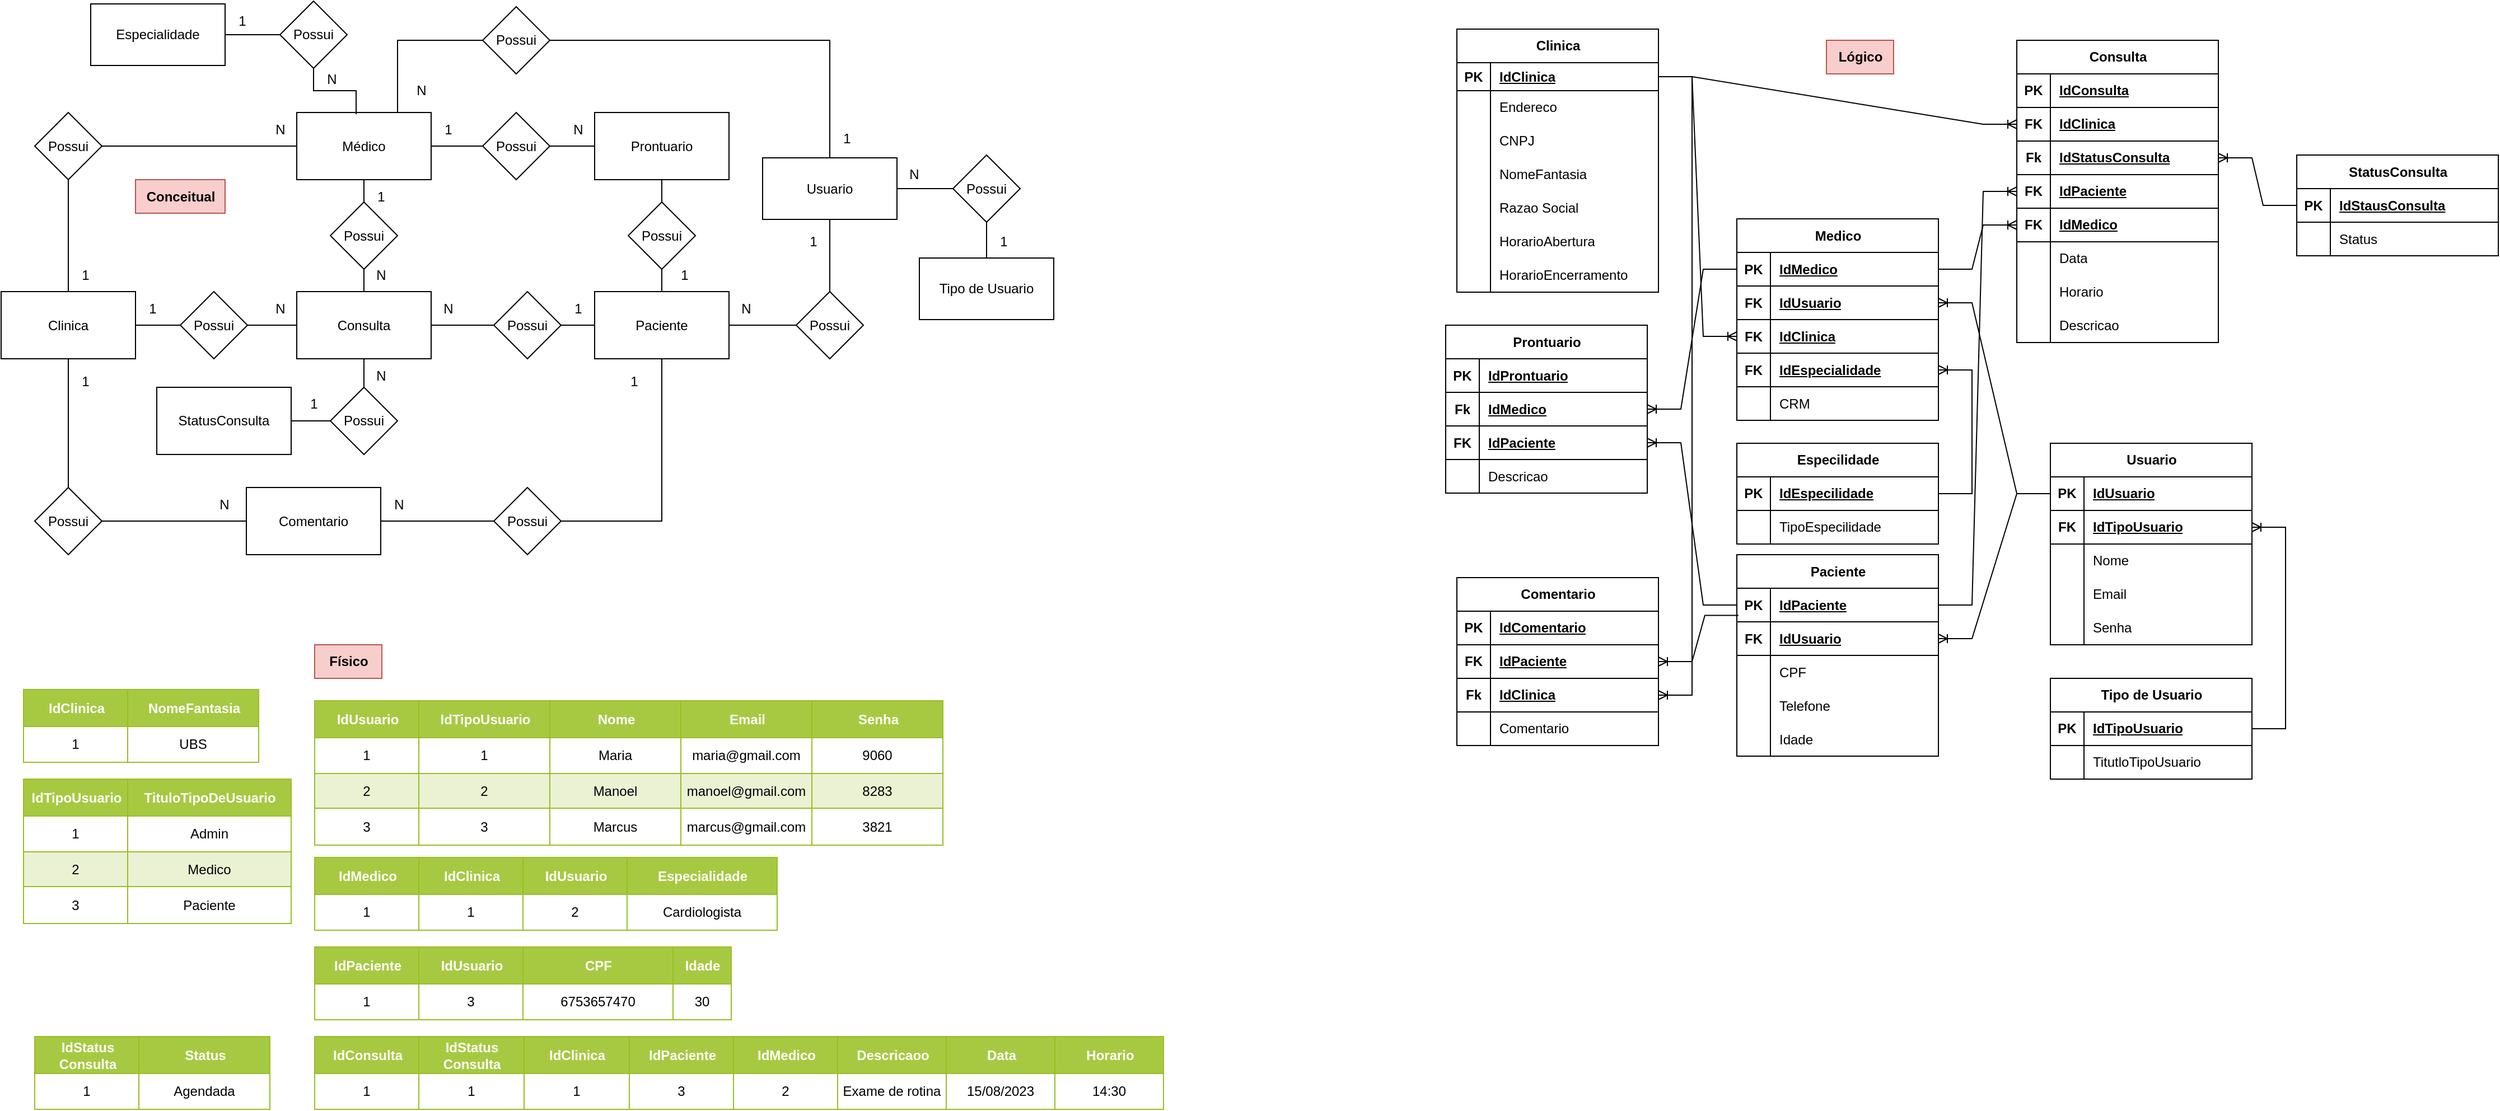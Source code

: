 <mxfile version="21.6.8" type="device">
  <diagram name="Página-1" id="uqMVTQqqdKqrkVCiUhlu">
    <mxGraphModel dx="880" dy="522" grid="1" gridSize="10" guides="1" tooltips="1" connect="1" arrows="1" fold="1" page="1" pageScale="1" pageWidth="827" pageHeight="1169" math="0" shadow="0">
      <root>
        <mxCell id="0" />
        <mxCell id="1" parent="0" />
        <mxCell id="dEbJzOUwe6cRJmSWxG9k-176" style="edgeStyle=orthogonalEdgeStyle;rounded=0;orthogonalLoop=1;jettySize=auto;html=1;endArrow=none;endFill=0;" parent="1" source="dEbJzOUwe6cRJmSWxG9k-141" target="dEbJzOUwe6cRJmSWxG9k-144" edge="1">
          <mxGeometry relative="1" as="geometry" />
        </mxCell>
        <mxCell id="TOSoASLh-kDgEDRarQP9-18" style="edgeStyle=orthogonalEdgeStyle;rounded=0;orthogonalLoop=1;jettySize=auto;html=1;endArrow=none;endFill=0;entryX=0.083;entryY=0.5;entryDx=0;entryDy=0;entryPerimeter=0;" parent="1" source="TOSoASLh-kDgEDRarQP9-3" target="dEbJzOUwe6cRJmSWxG9k-26" edge="1">
          <mxGeometry relative="1" as="geometry">
            <mxPoint x="450" y="314.5" as="targetPoint" />
          </mxGeometry>
        </mxCell>
        <mxCell id="TOSoASLh-kDgEDRarQP9-3" value="Consulta" style="rounded=0;whiteSpace=wrap;html=1;" parent="1" vertex="1">
          <mxGeometry x="274" y="284.5" width="120" height="60" as="geometry" />
        </mxCell>
        <mxCell id="dEbJzOUwe6cRJmSWxG9k-276" style="edgeStyle=orthogonalEdgeStyle;rounded=0;orthogonalLoop=1;jettySize=auto;html=1;entryX=0.5;entryY=0;entryDx=0;entryDy=0;endArrow=none;endFill=0;" parent="1" source="TOSoASLh-kDgEDRarQP9-4" target="dEbJzOUwe6cRJmSWxG9k-271" edge="1">
          <mxGeometry relative="1" as="geometry">
            <mxPoint x="750" y="280" as="targetPoint" />
          </mxGeometry>
        </mxCell>
        <mxCell id="dEbJzOUwe6cRJmSWxG9k-278" style="edgeStyle=orthogonalEdgeStyle;rounded=0;orthogonalLoop=1;jettySize=auto;html=1;entryX=1;entryY=0.5;entryDx=0;entryDy=0;exitX=0.5;exitY=0;exitDx=0;exitDy=0;endArrow=none;endFill=0;" parent="1" source="TOSoASLh-kDgEDRarQP9-4" target="dEbJzOUwe6cRJmSWxG9k-273" edge="1">
          <mxGeometry relative="1" as="geometry" />
        </mxCell>
        <mxCell id="TOSoASLh-kDgEDRarQP9-4" value="Usuario" style="rounded=0;whiteSpace=wrap;html=1;" parent="1" vertex="1">
          <mxGeometry x="690" y="165" width="120" height="55" as="geometry" />
        </mxCell>
        <mxCell id="TOSoASLh-kDgEDRarQP9-5" value="Clinica" style="rounded=0;whiteSpace=wrap;html=1;" parent="1" vertex="1">
          <mxGeometry x="10" y="284.5" width="120" height="60" as="geometry" />
        </mxCell>
        <mxCell id="TOSoASLh-kDgEDRarQP9-6" value="Médico" style="rounded=0;whiteSpace=wrap;html=1;" parent="1" vertex="1">
          <mxGeometry x="274" y="124.5" width="120" height="60" as="geometry" />
        </mxCell>
        <mxCell id="TOSoASLh-kDgEDRarQP9-14" style="edgeStyle=orthogonalEdgeStyle;rounded=0;orthogonalLoop=1;jettySize=auto;html=1;entryX=1;entryY=0.5;entryDx=0;entryDy=0;endArrow=none;endFill=0;" parent="1" source="TOSoASLh-kDgEDRarQP9-10" target="TOSoASLh-kDgEDRarQP9-5" edge="1">
          <mxGeometry relative="1" as="geometry" />
        </mxCell>
        <mxCell id="TOSoASLh-kDgEDRarQP9-15" style="edgeStyle=orthogonalEdgeStyle;rounded=0;orthogonalLoop=1;jettySize=auto;html=1;exitX=1;exitY=0.5;exitDx=0;exitDy=0;entryX=0;entryY=0.5;entryDx=0;entryDy=0;endArrow=none;endFill=0;" parent="1" source="TOSoASLh-kDgEDRarQP9-10" target="TOSoASLh-kDgEDRarQP9-3" edge="1">
          <mxGeometry relative="1" as="geometry" />
        </mxCell>
        <mxCell id="TOSoASLh-kDgEDRarQP9-10" value="Possui" style="rhombus;whiteSpace=wrap;html=1;" parent="1" vertex="1">
          <mxGeometry x="170" y="284.5" width="60" height="60" as="geometry" />
        </mxCell>
        <mxCell id="TOSoASLh-kDgEDRarQP9-16" style="edgeStyle=orthogonalEdgeStyle;rounded=0;orthogonalLoop=1;jettySize=auto;html=1;entryX=0.5;entryY=0;entryDx=0;entryDy=0;endArrow=none;endFill=0;" parent="1" source="TOSoASLh-kDgEDRarQP9-11" target="TOSoASLh-kDgEDRarQP9-3" edge="1">
          <mxGeometry relative="1" as="geometry" />
        </mxCell>
        <mxCell id="TOSoASLh-kDgEDRarQP9-17" style="edgeStyle=orthogonalEdgeStyle;rounded=0;orthogonalLoop=1;jettySize=auto;html=1;exitX=0.5;exitY=0;exitDx=0;exitDy=0;entryX=0.5;entryY=1;entryDx=0;entryDy=0;endArrow=none;endFill=0;" parent="1" source="TOSoASLh-kDgEDRarQP9-11" target="TOSoASLh-kDgEDRarQP9-6" edge="1">
          <mxGeometry relative="1" as="geometry" />
        </mxCell>
        <mxCell id="TOSoASLh-kDgEDRarQP9-11" value="Possui" style="rhombus;whiteSpace=wrap;html=1;" parent="1" vertex="1">
          <mxGeometry x="304" y="204.5" width="60" height="60" as="geometry" />
        </mxCell>
        <mxCell id="JWj3XwgDI965mjaNtfVb-17" style="edgeStyle=orthogonalEdgeStyle;rounded=0;orthogonalLoop=1;jettySize=auto;html=1;entryX=1;entryY=0.5;entryDx=0;entryDy=0;endArrow=none;endFill=0;" parent="1" source="JWj3XwgDI965mjaNtfVb-1" target="JWj3XwgDI965mjaNtfVb-12" edge="1">
          <mxGeometry relative="1" as="geometry" />
        </mxCell>
        <mxCell id="dEbJzOUwe6cRJmSWxG9k-42" style="edgeStyle=orthogonalEdgeStyle;rounded=0;orthogonalLoop=1;jettySize=auto;html=1;entryX=0.5;entryY=0;entryDx=0;entryDy=0;endArrow=none;endFill=0;" parent="1" source="JWj3XwgDI965mjaNtfVb-1" target="dEbJzOUwe6cRJmSWxG9k-40" edge="1">
          <mxGeometry relative="1" as="geometry" />
        </mxCell>
        <mxCell id="JWj3XwgDI965mjaNtfVb-1" value="Prontuario" style="rounded=0;whiteSpace=wrap;html=1;" parent="1" vertex="1">
          <mxGeometry x="540" y="124.5" width="120" height="60" as="geometry" />
        </mxCell>
        <mxCell id="JWj3XwgDI965mjaNtfVb-18" style="edgeStyle=orthogonalEdgeStyle;rounded=0;orthogonalLoop=1;jettySize=auto;html=1;endArrow=none;endFill=0;" parent="1" source="JWj3XwgDI965mjaNtfVb-12" target="TOSoASLh-kDgEDRarQP9-6" edge="1">
          <mxGeometry relative="1" as="geometry" />
        </mxCell>
        <mxCell id="JWj3XwgDI965mjaNtfVb-12" value="Possui" style="rhombus;whiteSpace=wrap;html=1;" parent="1" vertex="1">
          <mxGeometry x="440" y="124.5" width="60" height="60" as="geometry" />
        </mxCell>
        <mxCell id="JWj3XwgDI965mjaNtfVb-19" value="1" style="text;html=1;align=center;verticalAlign=middle;resizable=0;points=[];autosize=1;strokeColor=none;fillColor=none;" parent="1" vertex="1">
          <mxGeometry x="130" y="284.5" width="30" height="30" as="geometry" />
        </mxCell>
        <mxCell id="JWj3XwgDI965mjaNtfVb-21" value="N" style="text;html=1;align=center;verticalAlign=middle;resizable=0;points=[];autosize=1;strokeColor=none;fillColor=none;" parent="1" vertex="1">
          <mxGeometry x="244" y="284.5" width="30" height="30" as="geometry" />
        </mxCell>
        <mxCell id="JWj3XwgDI965mjaNtfVb-22" value="1" style="text;html=1;align=center;verticalAlign=middle;resizable=0;points=[];autosize=1;strokeColor=none;fillColor=none;" parent="1" vertex="1">
          <mxGeometry x="334" y="184.5" width="30" height="30" as="geometry" />
        </mxCell>
        <mxCell id="JWj3XwgDI965mjaNtfVb-23" value="N" style="text;html=1;align=center;verticalAlign=middle;resizable=0;points=[];autosize=1;strokeColor=none;fillColor=none;" parent="1" vertex="1">
          <mxGeometry x="334" y="254.5" width="30" height="30" as="geometry" />
        </mxCell>
        <mxCell id="JWj3XwgDI965mjaNtfVb-24" value="1" style="text;html=1;align=center;verticalAlign=middle;resizable=0;points=[];autosize=1;strokeColor=none;fillColor=none;" parent="1" vertex="1">
          <mxGeometry x="394" y="124.5" width="30" height="30" as="geometry" />
        </mxCell>
        <mxCell id="JWj3XwgDI965mjaNtfVb-25" value="N" style="text;html=1;align=center;verticalAlign=middle;resizable=0;points=[];autosize=1;strokeColor=none;fillColor=none;" parent="1" vertex="1">
          <mxGeometry x="510" y="124.5" width="30" height="30" as="geometry" />
        </mxCell>
        <mxCell id="JWj3XwgDI965mjaNtfVb-30" value="1" style="text;html=1;align=center;verticalAlign=middle;resizable=0;points=[];autosize=1;strokeColor=none;fillColor=none;" parent="1" vertex="1">
          <mxGeometry x="510" y="284.5" width="30" height="30" as="geometry" />
        </mxCell>
        <mxCell id="JWj3XwgDI965mjaNtfVb-32" value="N" style="text;html=1;align=center;verticalAlign=middle;resizable=0;points=[];autosize=1;strokeColor=none;fillColor=none;" parent="1" vertex="1">
          <mxGeometry x="394" y="284.5" width="30" height="30" as="geometry" />
        </mxCell>
        <mxCell id="stC79L6lSQXzeBZEogQq-3" value="Conceitual" style="text;html=1;align=center;verticalAlign=middle;resizable=0;points=[];autosize=1;strokeColor=#b85450;fillColor=#f8cecc;fontStyle=1" parent="1" vertex="1">
          <mxGeometry x="130" y="184.5" width="80" height="30" as="geometry" />
        </mxCell>
        <mxCell id="stC79L6lSQXzeBZEogQq-4" value="Clinica" style="shape=table;startSize=30;container=1;collapsible=1;childLayout=tableLayout;fixedRows=1;rowLines=0;fontStyle=1;align=center;resizeLast=1;html=1;" parent="1" vertex="1">
          <mxGeometry x="1310" y="50" width="180" height="235" as="geometry" />
        </mxCell>
        <mxCell id="stC79L6lSQXzeBZEogQq-5" value="" style="shape=tableRow;horizontal=0;startSize=0;swimlaneHead=0;swimlaneBody=0;fillColor=none;collapsible=0;dropTarget=0;points=[[0,0.5],[1,0.5]];portConstraint=eastwest;top=0;left=0;right=0;bottom=1;" parent="stC79L6lSQXzeBZEogQq-4" vertex="1">
          <mxGeometry y="30" width="180" height="25" as="geometry" />
        </mxCell>
        <mxCell id="stC79L6lSQXzeBZEogQq-6" value="PK" style="shape=partialRectangle;connectable=0;fillColor=none;top=0;left=0;bottom=0;right=0;fontStyle=1;overflow=hidden;whiteSpace=wrap;html=1;" parent="stC79L6lSQXzeBZEogQq-5" vertex="1">
          <mxGeometry width="30" height="25" as="geometry">
            <mxRectangle width="30" height="25" as="alternateBounds" />
          </mxGeometry>
        </mxCell>
        <mxCell id="stC79L6lSQXzeBZEogQq-7" value="IdClinica" style="shape=partialRectangle;connectable=0;fillColor=none;top=0;left=0;bottom=0;right=0;align=left;spacingLeft=6;fontStyle=5;overflow=hidden;whiteSpace=wrap;html=1;" parent="stC79L6lSQXzeBZEogQq-5" vertex="1">
          <mxGeometry x="30" width="150" height="25" as="geometry">
            <mxRectangle width="150" height="25" as="alternateBounds" />
          </mxGeometry>
        </mxCell>
        <mxCell id="stC79L6lSQXzeBZEogQq-8" value="" style="shape=tableRow;horizontal=0;startSize=0;swimlaneHead=0;swimlaneBody=0;fillColor=none;collapsible=0;dropTarget=0;points=[[0,0.5],[1,0.5]];portConstraint=eastwest;top=0;left=0;right=0;bottom=0;" parent="stC79L6lSQXzeBZEogQq-4" vertex="1">
          <mxGeometry y="55" width="180" height="30" as="geometry" />
        </mxCell>
        <mxCell id="stC79L6lSQXzeBZEogQq-9" value="" style="shape=partialRectangle;connectable=0;fillColor=none;top=0;left=0;bottom=0;right=0;editable=1;overflow=hidden;whiteSpace=wrap;html=1;" parent="stC79L6lSQXzeBZEogQq-8" vertex="1">
          <mxGeometry width="30" height="30" as="geometry">
            <mxRectangle width="30" height="30" as="alternateBounds" />
          </mxGeometry>
        </mxCell>
        <mxCell id="stC79L6lSQXzeBZEogQq-10" value="Endereco" style="shape=partialRectangle;connectable=0;fillColor=none;top=0;left=0;bottom=0;right=0;align=left;spacingLeft=6;overflow=hidden;whiteSpace=wrap;html=1;" parent="stC79L6lSQXzeBZEogQq-8" vertex="1">
          <mxGeometry x="30" width="150" height="30" as="geometry">
            <mxRectangle width="150" height="30" as="alternateBounds" />
          </mxGeometry>
        </mxCell>
        <mxCell id="stC79L6lSQXzeBZEogQq-11" value="" style="shape=tableRow;horizontal=0;startSize=0;swimlaneHead=0;swimlaneBody=0;fillColor=none;collapsible=0;dropTarget=0;points=[[0,0.5],[1,0.5]];portConstraint=eastwest;top=0;left=0;right=0;bottom=0;" parent="stC79L6lSQXzeBZEogQq-4" vertex="1">
          <mxGeometry y="85" width="180" height="30" as="geometry" />
        </mxCell>
        <mxCell id="stC79L6lSQXzeBZEogQq-12" value="" style="shape=partialRectangle;connectable=0;fillColor=none;top=0;left=0;bottom=0;right=0;editable=1;overflow=hidden;whiteSpace=wrap;html=1;" parent="stC79L6lSQXzeBZEogQq-11" vertex="1">
          <mxGeometry width="30" height="30" as="geometry">
            <mxRectangle width="30" height="30" as="alternateBounds" />
          </mxGeometry>
        </mxCell>
        <mxCell id="stC79L6lSQXzeBZEogQq-13" value="CNPJ" style="shape=partialRectangle;connectable=0;fillColor=none;top=0;left=0;bottom=0;right=0;align=left;spacingLeft=6;overflow=hidden;whiteSpace=wrap;html=1;" parent="stC79L6lSQXzeBZEogQq-11" vertex="1">
          <mxGeometry x="30" width="150" height="30" as="geometry">
            <mxRectangle width="150" height="30" as="alternateBounds" />
          </mxGeometry>
        </mxCell>
        <mxCell id="stC79L6lSQXzeBZEogQq-14" value="" style="shape=tableRow;horizontal=0;startSize=0;swimlaneHead=0;swimlaneBody=0;fillColor=none;collapsible=0;dropTarget=0;points=[[0,0.5],[1,0.5]];portConstraint=eastwest;top=0;left=0;right=0;bottom=0;" parent="stC79L6lSQXzeBZEogQq-4" vertex="1">
          <mxGeometry y="115" width="180" height="30" as="geometry" />
        </mxCell>
        <mxCell id="stC79L6lSQXzeBZEogQq-15" value="" style="shape=partialRectangle;connectable=0;fillColor=none;top=0;left=0;bottom=0;right=0;editable=1;overflow=hidden;whiteSpace=wrap;html=1;" parent="stC79L6lSQXzeBZEogQq-14" vertex="1">
          <mxGeometry width="30" height="30" as="geometry">
            <mxRectangle width="30" height="30" as="alternateBounds" />
          </mxGeometry>
        </mxCell>
        <mxCell id="stC79L6lSQXzeBZEogQq-16" value="NomeFantasia" style="shape=partialRectangle;connectable=0;fillColor=none;top=0;left=0;bottom=0;right=0;align=left;spacingLeft=6;overflow=hidden;whiteSpace=wrap;html=1;" parent="stC79L6lSQXzeBZEogQq-14" vertex="1">
          <mxGeometry x="30" width="150" height="30" as="geometry">
            <mxRectangle width="150" height="30" as="alternateBounds" />
          </mxGeometry>
        </mxCell>
        <mxCell id="3wk1RX18N6VLmdDaT9qR-85" style="shape=tableRow;horizontal=0;startSize=0;swimlaneHead=0;swimlaneBody=0;fillColor=none;collapsible=0;dropTarget=0;points=[[0,0.5],[1,0.5]];portConstraint=eastwest;top=0;left=0;right=0;bottom=0;" parent="stC79L6lSQXzeBZEogQq-4" vertex="1">
          <mxGeometry y="145" width="180" height="30" as="geometry" />
        </mxCell>
        <mxCell id="3wk1RX18N6VLmdDaT9qR-86" style="shape=partialRectangle;connectable=0;fillColor=none;top=0;left=0;bottom=0;right=0;editable=1;overflow=hidden;whiteSpace=wrap;html=1;" parent="3wk1RX18N6VLmdDaT9qR-85" vertex="1">
          <mxGeometry width="30" height="30" as="geometry">
            <mxRectangle width="30" height="30" as="alternateBounds" />
          </mxGeometry>
        </mxCell>
        <mxCell id="3wk1RX18N6VLmdDaT9qR-87" value="Razao Social" style="shape=partialRectangle;connectable=0;fillColor=none;top=0;left=0;bottom=0;right=0;align=left;spacingLeft=6;overflow=hidden;whiteSpace=wrap;html=1;" parent="3wk1RX18N6VLmdDaT9qR-85" vertex="1">
          <mxGeometry x="30" width="150" height="30" as="geometry">
            <mxRectangle width="150" height="30" as="alternateBounds" />
          </mxGeometry>
        </mxCell>
        <mxCell id="3wk1RX18N6VLmdDaT9qR-82" style="shape=tableRow;horizontal=0;startSize=0;swimlaneHead=0;swimlaneBody=0;fillColor=none;collapsible=0;dropTarget=0;points=[[0,0.5],[1,0.5]];portConstraint=eastwest;top=0;left=0;right=0;bottom=0;" parent="stC79L6lSQXzeBZEogQq-4" vertex="1">
          <mxGeometry y="175" width="180" height="30" as="geometry" />
        </mxCell>
        <mxCell id="3wk1RX18N6VLmdDaT9qR-83" style="shape=partialRectangle;connectable=0;fillColor=none;top=0;left=0;bottom=0;right=0;editable=1;overflow=hidden;whiteSpace=wrap;html=1;" parent="3wk1RX18N6VLmdDaT9qR-82" vertex="1">
          <mxGeometry width="30" height="30" as="geometry">
            <mxRectangle width="30" height="30" as="alternateBounds" />
          </mxGeometry>
        </mxCell>
        <mxCell id="3wk1RX18N6VLmdDaT9qR-84" value="HorarioAbertura" style="shape=partialRectangle;connectable=0;fillColor=none;top=0;left=0;bottom=0;right=0;align=left;spacingLeft=6;overflow=hidden;whiteSpace=wrap;html=1;" parent="3wk1RX18N6VLmdDaT9qR-82" vertex="1">
          <mxGeometry x="30" width="150" height="30" as="geometry">
            <mxRectangle width="150" height="30" as="alternateBounds" />
          </mxGeometry>
        </mxCell>
        <mxCell id="3wk1RX18N6VLmdDaT9qR-79" style="shape=tableRow;horizontal=0;startSize=0;swimlaneHead=0;swimlaneBody=0;fillColor=none;collapsible=0;dropTarget=0;points=[[0,0.5],[1,0.5]];portConstraint=eastwest;top=0;left=0;right=0;bottom=0;" parent="stC79L6lSQXzeBZEogQq-4" vertex="1">
          <mxGeometry y="205" width="180" height="30" as="geometry" />
        </mxCell>
        <mxCell id="3wk1RX18N6VLmdDaT9qR-80" style="shape=partialRectangle;connectable=0;fillColor=none;top=0;left=0;bottom=0;right=0;editable=1;overflow=hidden;whiteSpace=wrap;html=1;" parent="3wk1RX18N6VLmdDaT9qR-79" vertex="1">
          <mxGeometry width="30" height="30" as="geometry">
            <mxRectangle width="30" height="30" as="alternateBounds" />
          </mxGeometry>
        </mxCell>
        <mxCell id="3wk1RX18N6VLmdDaT9qR-81" value="HorarioEncerramento" style="shape=partialRectangle;connectable=0;fillColor=none;top=0;left=0;bottom=0;right=0;align=left;spacingLeft=6;overflow=hidden;whiteSpace=wrap;html=1;" parent="3wk1RX18N6VLmdDaT9qR-79" vertex="1">
          <mxGeometry x="30" width="150" height="30" as="geometry">
            <mxRectangle width="150" height="30" as="alternateBounds" />
          </mxGeometry>
        </mxCell>
        <mxCell id="3wk1RX18N6VLmdDaT9qR-27" value="Consulta" style="shape=table;startSize=30;container=1;collapsible=1;childLayout=tableLayout;fixedRows=1;rowLines=0;fontStyle=1;align=center;resizeLast=1;html=1;" parent="1" vertex="1">
          <mxGeometry x="1810" y="60" width="180" height="270" as="geometry" />
        </mxCell>
        <mxCell id="3wk1RX18N6VLmdDaT9qR-28" value="" style="shape=tableRow;horizontal=0;startSize=0;swimlaneHead=0;swimlaneBody=0;fillColor=none;collapsible=0;dropTarget=0;points=[[0,0.5],[1,0.5]];portConstraint=eastwest;top=0;left=0;right=0;bottom=1;" parent="3wk1RX18N6VLmdDaT9qR-27" vertex="1">
          <mxGeometry y="30" width="180" height="30" as="geometry" />
        </mxCell>
        <mxCell id="3wk1RX18N6VLmdDaT9qR-29" value="PK" style="shape=partialRectangle;connectable=0;fillColor=none;top=0;left=0;bottom=0;right=0;fontStyle=1;overflow=hidden;whiteSpace=wrap;html=1;" parent="3wk1RX18N6VLmdDaT9qR-28" vertex="1">
          <mxGeometry width="30" height="30" as="geometry">
            <mxRectangle width="30" height="30" as="alternateBounds" />
          </mxGeometry>
        </mxCell>
        <mxCell id="3wk1RX18N6VLmdDaT9qR-30" value="IdConsulta" style="shape=partialRectangle;connectable=0;fillColor=none;top=0;left=0;bottom=0;right=0;align=left;spacingLeft=6;fontStyle=5;overflow=hidden;whiteSpace=wrap;html=1;" parent="3wk1RX18N6VLmdDaT9qR-28" vertex="1">
          <mxGeometry x="30" width="150" height="30" as="geometry">
            <mxRectangle width="150" height="30" as="alternateBounds" />
          </mxGeometry>
        </mxCell>
        <mxCell id="3wk1RX18N6VLmdDaT9qR-97" style="shape=tableRow;horizontal=0;startSize=0;swimlaneHead=0;swimlaneBody=0;fillColor=none;collapsible=0;dropTarget=0;points=[[0,0.5],[1,0.5]];portConstraint=eastwest;top=0;left=0;right=0;bottom=1;" parent="3wk1RX18N6VLmdDaT9qR-27" vertex="1">
          <mxGeometry y="60" width="180" height="30" as="geometry" />
        </mxCell>
        <mxCell id="3wk1RX18N6VLmdDaT9qR-98" value="FK" style="shape=partialRectangle;connectable=0;fillColor=none;top=0;left=0;bottom=0;right=0;fontStyle=1;overflow=hidden;whiteSpace=wrap;html=1;" parent="3wk1RX18N6VLmdDaT9qR-97" vertex="1">
          <mxGeometry width="30" height="30" as="geometry">
            <mxRectangle width="30" height="30" as="alternateBounds" />
          </mxGeometry>
        </mxCell>
        <mxCell id="3wk1RX18N6VLmdDaT9qR-99" value="IdClinica" style="shape=partialRectangle;connectable=0;fillColor=none;top=0;left=0;bottom=0;right=0;align=left;spacingLeft=6;fontStyle=5;overflow=hidden;whiteSpace=wrap;html=1;" parent="3wk1RX18N6VLmdDaT9qR-97" vertex="1">
          <mxGeometry x="30" width="150" height="30" as="geometry">
            <mxRectangle width="150" height="30" as="alternateBounds" />
          </mxGeometry>
        </mxCell>
        <mxCell id="dEbJzOUwe6cRJmSWxG9k-301" style="shape=tableRow;horizontal=0;startSize=0;swimlaneHead=0;swimlaneBody=0;fillColor=none;collapsible=0;dropTarget=0;points=[[0,0.5],[1,0.5]];portConstraint=eastwest;top=0;left=0;right=0;bottom=1;" parent="3wk1RX18N6VLmdDaT9qR-27" vertex="1">
          <mxGeometry y="90" width="180" height="30" as="geometry" />
        </mxCell>
        <mxCell id="dEbJzOUwe6cRJmSWxG9k-302" value="Fk" style="shape=partialRectangle;connectable=0;fillColor=none;top=0;left=0;bottom=0;right=0;fontStyle=1;overflow=hidden;whiteSpace=wrap;html=1;" parent="dEbJzOUwe6cRJmSWxG9k-301" vertex="1">
          <mxGeometry width="30" height="30" as="geometry">
            <mxRectangle width="30" height="30" as="alternateBounds" />
          </mxGeometry>
        </mxCell>
        <mxCell id="dEbJzOUwe6cRJmSWxG9k-303" value="IdStatusConsulta" style="shape=partialRectangle;connectable=0;fillColor=none;top=0;left=0;bottom=0;right=0;align=left;spacingLeft=6;fontStyle=5;overflow=hidden;whiteSpace=wrap;html=1;" parent="dEbJzOUwe6cRJmSWxG9k-301" vertex="1">
          <mxGeometry x="30" width="150" height="30" as="geometry">
            <mxRectangle width="150" height="30" as="alternateBounds" />
          </mxGeometry>
        </mxCell>
        <mxCell id="3wk1RX18N6VLmdDaT9qR-88" style="shape=tableRow;horizontal=0;startSize=0;swimlaneHead=0;swimlaneBody=0;fillColor=none;collapsible=0;dropTarget=0;points=[[0,0.5],[1,0.5]];portConstraint=eastwest;top=0;left=0;right=0;bottom=1;" parent="3wk1RX18N6VLmdDaT9qR-27" vertex="1">
          <mxGeometry y="120" width="180" height="30" as="geometry" />
        </mxCell>
        <mxCell id="3wk1RX18N6VLmdDaT9qR-89" value="FK" style="shape=partialRectangle;connectable=0;fillColor=none;top=0;left=0;bottom=0;right=0;fontStyle=1;overflow=hidden;whiteSpace=wrap;html=1;" parent="3wk1RX18N6VLmdDaT9qR-88" vertex="1">
          <mxGeometry width="30" height="30" as="geometry">
            <mxRectangle width="30" height="30" as="alternateBounds" />
          </mxGeometry>
        </mxCell>
        <mxCell id="3wk1RX18N6VLmdDaT9qR-90" value="IdPaciente" style="shape=partialRectangle;connectable=0;fillColor=none;top=0;left=0;bottom=0;right=0;align=left;spacingLeft=6;fontStyle=5;overflow=hidden;whiteSpace=wrap;html=1;" parent="3wk1RX18N6VLmdDaT9qR-88" vertex="1">
          <mxGeometry x="30" width="150" height="30" as="geometry">
            <mxRectangle width="150" height="30" as="alternateBounds" />
          </mxGeometry>
        </mxCell>
        <mxCell id="3wk1RX18N6VLmdDaT9qR-91" style="shape=tableRow;horizontal=0;startSize=0;swimlaneHead=0;swimlaneBody=0;fillColor=none;collapsible=0;dropTarget=0;points=[[0,0.5],[1,0.5]];portConstraint=eastwest;top=0;left=0;right=0;bottom=1;" parent="3wk1RX18N6VLmdDaT9qR-27" vertex="1">
          <mxGeometry y="150" width="180" height="30" as="geometry" />
        </mxCell>
        <mxCell id="3wk1RX18N6VLmdDaT9qR-92" value="FK" style="shape=partialRectangle;connectable=0;fillColor=none;top=0;left=0;bottom=0;right=0;fontStyle=1;overflow=hidden;whiteSpace=wrap;html=1;" parent="3wk1RX18N6VLmdDaT9qR-91" vertex="1">
          <mxGeometry width="30" height="30" as="geometry">
            <mxRectangle width="30" height="30" as="alternateBounds" />
          </mxGeometry>
        </mxCell>
        <mxCell id="3wk1RX18N6VLmdDaT9qR-93" value="IdMedico" style="shape=partialRectangle;connectable=0;fillColor=none;top=0;left=0;bottom=0;right=0;align=left;spacingLeft=6;fontStyle=5;overflow=hidden;whiteSpace=wrap;html=1;" parent="3wk1RX18N6VLmdDaT9qR-91" vertex="1">
          <mxGeometry x="30" width="150" height="30" as="geometry">
            <mxRectangle width="150" height="30" as="alternateBounds" />
          </mxGeometry>
        </mxCell>
        <mxCell id="dEbJzOUwe6cRJmSWxG9k-304" style="shape=tableRow;horizontal=0;startSize=0;swimlaneHead=0;swimlaneBody=0;fillColor=none;collapsible=0;dropTarget=0;points=[[0,0.5],[1,0.5]];portConstraint=eastwest;top=0;left=0;right=0;bottom=0;" parent="3wk1RX18N6VLmdDaT9qR-27" vertex="1">
          <mxGeometry y="180" width="180" height="30" as="geometry" />
        </mxCell>
        <mxCell id="dEbJzOUwe6cRJmSWxG9k-305" style="shape=partialRectangle;connectable=0;fillColor=none;top=0;left=0;bottom=0;right=0;editable=1;overflow=hidden;whiteSpace=wrap;html=1;" parent="dEbJzOUwe6cRJmSWxG9k-304" vertex="1">
          <mxGeometry width="30" height="30" as="geometry">
            <mxRectangle width="30" height="30" as="alternateBounds" />
          </mxGeometry>
        </mxCell>
        <mxCell id="dEbJzOUwe6cRJmSWxG9k-306" value="Data" style="shape=partialRectangle;connectable=0;fillColor=none;top=0;left=0;bottom=0;right=0;align=left;spacingLeft=6;overflow=hidden;whiteSpace=wrap;html=1;" parent="dEbJzOUwe6cRJmSWxG9k-304" vertex="1">
          <mxGeometry x="30" width="150" height="30" as="geometry">
            <mxRectangle width="150" height="30" as="alternateBounds" />
          </mxGeometry>
        </mxCell>
        <mxCell id="3wk1RX18N6VLmdDaT9qR-31" value="" style="shape=tableRow;horizontal=0;startSize=0;swimlaneHead=0;swimlaneBody=0;fillColor=none;collapsible=0;dropTarget=0;points=[[0,0.5],[1,0.5]];portConstraint=eastwest;top=0;left=0;right=0;bottom=0;" parent="3wk1RX18N6VLmdDaT9qR-27" vertex="1">
          <mxGeometry y="210" width="180" height="30" as="geometry" />
        </mxCell>
        <mxCell id="3wk1RX18N6VLmdDaT9qR-32" value="" style="shape=partialRectangle;connectable=0;fillColor=none;top=0;left=0;bottom=0;right=0;editable=1;overflow=hidden;whiteSpace=wrap;html=1;" parent="3wk1RX18N6VLmdDaT9qR-31" vertex="1">
          <mxGeometry width="30" height="30" as="geometry">
            <mxRectangle width="30" height="30" as="alternateBounds" />
          </mxGeometry>
        </mxCell>
        <mxCell id="3wk1RX18N6VLmdDaT9qR-33" value="Horario" style="shape=partialRectangle;connectable=0;fillColor=none;top=0;left=0;bottom=0;right=0;align=left;spacingLeft=6;overflow=hidden;whiteSpace=wrap;html=1;" parent="3wk1RX18N6VLmdDaT9qR-31" vertex="1">
          <mxGeometry x="30" width="150" height="30" as="geometry">
            <mxRectangle width="150" height="30" as="alternateBounds" />
          </mxGeometry>
        </mxCell>
        <mxCell id="dEbJzOUwe6cRJmSWxG9k-17" style="shape=tableRow;horizontal=0;startSize=0;swimlaneHead=0;swimlaneBody=0;fillColor=none;collapsible=0;dropTarget=0;points=[[0,0.5],[1,0.5]];portConstraint=eastwest;top=0;left=0;right=0;bottom=0;" parent="3wk1RX18N6VLmdDaT9qR-27" vertex="1">
          <mxGeometry y="240" width="180" height="30" as="geometry" />
        </mxCell>
        <mxCell id="dEbJzOUwe6cRJmSWxG9k-18" style="shape=partialRectangle;connectable=0;fillColor=none;top=0;left=0;bottom=0;right=0;editable=1;overflow=hidden;whiteSpace=wrap;html=1;" parent="dEbJzOUwe6cRJmSWxG9k-17" vertex="1">
          <mxGeometry width="30" height="30" as="geometry">
            <mxRectangle width="30" height="30" as="alternateBounds" />
          </mxGeometry>
        </mxCell>
        <mxCell id="dEbJzOUwe6cRJmSWxG9k-19" value="Descricao" style="shape=partialRectangle;connectable=0;fillColor=none;top=0;left=0;bottom=0;right=0;align=left;spacingLeft=6;overflow=hidden;whiteSpace=wrap;html=1;" parent="dEbJzOUwe6cRJmSWxG9k-17" vertex="1">
          <mxGeometry x="30" width="150" height="30" as="geometry">
            <mxRectangle width="150" height="30" as="alternateBounds" />
          </mxGeometry>
        </mxCell>
        <mxCell id="3wk1RX18N6VLmdDaT9qR-40" value="Prontuario" style="shape=table;startSize=30;container=1;collapsible=1;childLayout=tableLayout;fixedRows=1;rowLines=0;fontStyle=1;align=center;resizeLast=1;html=1;" parent="1" vertex="1">
          <mxGeometry x="1300" y="314.5" width="180" height="150" as="geometry" />
        </mxCell>
        <mxCell id="3wk1RX18N6VLmdDaT9qR-41" value="" style="shape=tableRow;horizontal=0;startSize=0;swimlaneHead=0;swimlaneBody=0;fillColor=none;collapsible=0;dropTarget=0;points=[[0,0.5],[1,0.5]];portConstraint=eastwest;top=0;left=0;right=0;bottom=1;" parent="3wk1RX18N6VLmdDaT9qR-40" vertex="1">
          <mxGeometry y="30" width="180" height="30" as="geometry" />
        </mxCell>
        <mxCell id="3wk1RX18N6VLmdDaT9qR-42" value="PK" style="shape=partialRectangle;connectable=0;fillColor=none;top=0;left=0;bottom=0;right=0;fontStyle=1;overflow=hidden;whiteSpace=wrap;html=1;" parent="3wk1RX18N6VLmdDaT9qR-41" vertex="1">
          <mxGeometry width="30" height="30" as="geometry">
            <mxRectangle width="30" height="30" as="alternateBounds" />
          </mxGeometry>
        </mxCell>
        <mxCell id="3wk1RX18N6VLmdDaT9qR-43" value="IdProntuario" style="shape=partialRectangle;connectable=0;fillColor=none;top=0;left=0;bottom=0;right=0;align=left;spacingLeft=6;fontStyle=5;overflow=hidden;whiteSpace=wrap;html=1;" parent="3wk1RX18N6VLmdDaT9qR-41" vertex="1">
          <mxGeometry x="30" width="150" height="30" as="geometry">
            <mxRectangle width="150" height="30" as="alternateBounds" />
          </mxGeometry>
        </mxCell>
        <mxCell id="3wk1RX18N6VLmdDaT9qR-122" style="shape=tableRow;horizontal=0;startSize=0;swimlaneHead=0;swimlaneBody=0;fillColor=none;collapsible=0;dropTarget=0;points=[[0,0.5],[1,0.5]];portConstraint=eastwest;top=0;left=0;right=0;bottom=1;" parent="3wk1RX18N6VLmdDaT9qR-40" vertex="1">
          <mxGeometry y="60" width="180" height="30" as="geometry" />
        </mxCell>
        <mxCell id="3wk1RX18N6VLmdDaT9qR-123" value="Fk" style="shape=partialRectangle;connectable=0;fillColor=none;top=0;left=0;bottom=0;right=0;fontStyle=1;overflow=hidden;whiteSpace=wrap;html=1;" parent="3wk1RX18N6VLmdDaT9qR-122" vertex="1">
          <mxGeometry width="30" height="30" as="geometry">
            <mxRectangle width="30" height="30" as="alternateBounds" />
          </mxGeometry>
        </mxCell>
        <mxCell id="3wk1RX18N6VLmdDaT9qR-124" value="IdMedico" style="shape=partialRectangle;connectable=0;fillColor=none;top=0;left=0;bottom=0;right=0;align=left;spacingLeft=6;fontStyle=5;overflow=hidden;whiteSpace=wrap;html=1;" parent="3wk1RX18N6VLmdDaT9qR-122" vertex="1">
          <mxGeometry x="30" width="150" height="30" as="geometry">
            <mxRectangle width="150" height="30" as="alternateBounds" />
          </mxGeometry>
        </mxCell>
        <mxCell id="3wk1RX18N6VLmdDaT9qR-125" style="shape=tableRow;horizontal=0;startSize=0;swimlaneHead=0;swimlaneBody=0;fillColor=none;collapsible=0;dropTarget=0;points=[[0,0.5],[1,0.5]];portConstraint=eastwest;top=0;left=0;right=0;bottom=1;" parent="3wk1RX18N6VLmdDaT9qR-40" vertex="1">
          <mxGeometry y="90" width="180" height="30" as="geometry" />
        </mxCell>
        <mxCell id="3wk1RX18N6VLmdDaT9qR-126" value="FK" style="shape=partialRectangle;connectable=0;fillColor=none;top=0;left=0;bottom=0;right=0;fontStyle=1;overflow=hidden;whiteSpace=wrap;html=1;" parent="3wk1RX18N6VLmdDaT9qR-125" vertex="1">
          <mxGeometry width="30" height="30" as="geometry">
            <mxRectangle width="30" height="30" as="alternateBounds" />
          </mxGeometry>
        </mxCell>
        <mxCell id="3wk1RX18N6VLmdDaT9qR-127" value="IdPaciente" style="shape=partialRectangle;connectable=0;fillColor=none;top=0;left=0;bottom=0;right=0;align=left;spacingLeft=6;fontStyle=5;overflow=hidden;whiteSpace=wrap;html=1;" parent="3wk1RX18N6VLmdDaT9qR-125" vertex="1">
          <mxGeometry x="30" width="150" height="30" as="geometry">
            <mxRectangle width="150" height="30" as="alternateBounds" />
          </mxGeometry>
        </mxCell>
        <mxCell id="3wk1RX18N6VLmdDaT9qR-44" value="" style="shape=tableRow;horizontal=0;startSize=0;swimlaneHead=0;swimlaneBody=0;fillColor=none;collapsible=0;dropTarget=0;points=[[0,0.5],[1,0.5]];portConstraint=eastwest;top=0;left=0;right=0;bottom=0;" parent="3wk1RX18N6VLmdDaT9qR-40" vertex="1">
          <mxGeometry y="120" width="180" height="30" as="geometry" />
        </mxCell>
        <mxCell id="3wk1RX18N6VLmdDaT9qR-45" value="" style="shape=partialRectangle;connectable=0;fillColor=none;top=0;left=0;bottom=0;right=0;editable=1;overflow=hidden;whiteSpace=wrap;html=1;" parent="3wk1RX18N6VLmdDaT9qR-44" vertex="1">
          <mxGeometry width="30" height="30" as="geometry">
            <mxRectangle width="30" height="30" as="alternateBounds" />
          </mxGeometry>
        </mxCell>
        <mxCell id="3wk1RX18N6VLmdDaT9qR-46" value="Descricao" style="shape=partialRectangle;connectable=0;fillColor=none;top=0;left=0;bottom=0;right=0;align=left;spacingLeft=6;overflow=hidden;whiteSpace=wrap;html=1;" parent="3wk1RX18N6VLmdDaT9qR-44" vertex="1">
          <mxGeometry x="30" width="150" height="30" as="geometry">
            <mxRectangle width="150" height="30" as="alternateBounds" />
          </mxGeometry>
        </mxCell>
        <mxCell id="3wk1RX18N6VLmdDaT9qR-66" value="Medico" style="shape=table;startSize=30;container=1;collapsible=1;childLayout=tableLayout;fixedRows=1;rowLines=0;fontStyle=1;align=center;resizeLast=1;html=1;" parent="1" vertex="1">
          <mxGeometry x="1560" y="219.5" width="180" height="180" as="geometry" />
        </mxCell>
        <mxCell id="3wk1RX18N6VLmdDaT9qR-67" value="" style="shape=tableRow;horizontal=0;startSize=0;swimlaneHead=0;swimlaneBody=0;fillColor=none;collapsible=0;dropTarget=0;points=[[0,0.5],[1,0.5]];portConstraint=eastwest;top=0;left=0;right=0;bottom=1;" parent="3wk1RX18N6VLmdDaT9qR-66" vertex="1">
          <mxGeometry y="30" width="180" height="30" as="geometry" />
        </mxCell>
        <mxCell id="3wk1RX18N6VLmdDaT9qR-68" value="PK" style="shape=partialRectangle;connectable=0;fillColor=none;top=0;left=0;bottom=0;right=0;fontStyle=1;overflow=hidden;whiteSpace=wrap;html=1;" parent="3wk1RX18N6VLmdDaT9qR-67" vertex="1">
          <mxGeometry width="30" height="30" as="geometry">
            <mxRectangle width="30" height="30" as="alternateBounds" />
          </mxGeometry>
        </mxCell>
        <mxCell id="3wk1RX18N6VLmdDaT9qR-69" value="IdMedico" style="shape=partialRectangle;connectable=0;fillColor=none;top=0;left=0;bottom=0;right=0;align=left;spacingLeft=6;fontStyle=5;overflow=hidden;whiteSpace=wrap;html=1;" parent="3wk1RX18N6VLmdDaT9qR-67" vertex="1">
          <mxGeometry x="30" width="150" height="30" as="geometry">
            <mxRectangle width="150" height="30" as="alternateBounds" />
          </mxGeometry>
        </mxCell>
        <mxCell id="dEbJzOUwe6cRJmSWxG9k-252" style="shape=tableRow;horizontal=0;startSize=0;swimlaneHead=0;swimlaneBody=0;fillColor=none;collapsible=0;dropTarget=0;points=[[0,0.5],[1,0.5]];portConstraint=eastwest;top=0;left=0;right=0;bottom=1;" parent="3wk1RX18N6VLmdDaT9qR-66" vertex="1">
          <mxGeometry y="60" width="180" height="30" as="geometry" />
        </mxCell>
        <mxCell id="dEbJzOUwe6cRJmSWxG9k-253" value="FK" style="shape=partialRectangle;connectable=0;fillColor=none;top=0;left=0;bottom=0;right=0;fontStyle=1;overflow=hidden;whiteSpace=wrap;html=1;" parent="dEbJzOUwe6cRJmSWxG9k-252" vertex="1">
          <mxGeometry width="30" height="30" as="geometry">
            <mxRectangle width="30" height="30" as="alternateBounds" />
          </mxGeometry>
        </mxCell>
        <mxCell id="dEbJzOUwe6cRJmSWxG9k-254" value="IdUsuario" style="shape=partialRectangle;connectable=0;fillColor=none;top=0;left=0;bottom=0;right=0;align=left;spacingLeft=6;fontStyle=5;overflow=hidden;whiteSpace=wrap;html=1;" parent="dEbJzOUwe6cRJmSWxG9k-252" vertex="1">
          <mxGeometry x="30" width="150" height="30" as="geometry">
            <mxRectangle width="150" height="30" as="alternateBounds" />
          </mxGeometry>
        </mxCell>
        <mxCell id="dEbJzOUwe6cRJmSWxG9k-20" style="shape=tableRow;horizontal=0;startSize=0;swimlaneHead=0;swimlaneBody=0;fillColor=none;collapsible=0;dropTarget=0;points=[[0,0.5],[1,0.5]];portConstraint=eastwest;top=0;left=0;right=0;bottom=1;" parent="3wk1RX18N6VLmdDaT9qR-66" vertex="1">
          <mxGeometry y="90" width="180" height="30" as="geometry" />
        </mxCell>
        <mxCell id="dEbJzOUwe6cRJmSWxG9k-21" value="FK" style="shape=partialRectangle;connectable=0;fillColor=none;top=0;left=0;bottom=0;right=0;fontStyle=1;overflow=hidden;whiteSpace=wrap;html=1;" parent="dEbJzOUwe6cRJmSWxG9k-20" vertex="1">
          <mxGeometry width="30" height="30" as="geometry">
            <mxRectangle width="30" height="30" as="alternateBounds" />
          </mxGeometry>
        </mxCell>
        <mxCell id="dEbJzOUwe6cRJmSWxG9k-22" value="IdClinica" style="shape=partialRectangle;connectable=0;fillColor=none;top=0;left=0;bottom=0;right=0;align=left;spacingLeft=6;fontStyle=5;overflow=hidden;whiteSpace=wrap;html=1;" parent="dEbJzOUwe6cRJmSWxG9k-20" vertex="1">
          <mxGeometry x="30" width="150" height="30" as="geometry">
            <mxRectangle width="150" height="30" as="alternateBounds" />
          </mxGeometry>
        </mxCell>
        <mxCell id="NFlAy0fn082smOOBay4x-19" style="shape=tableRow;horizontal=0;startSize=0;swimlaneHead=0;swimlaneBody=0;fillColor=none;collapsible=0;dropTarget=0;points=[[0,0.5],[1,0.5]];portConstraint=eastwest;top=0;left=0;right=0;bottom=1;" parent="3wk1RX18N6VLmdDaT9qR-66" vertex="1">
          <mxGeometry y="120" width="180" height="30" as="geometry" />
        </mxCell>
        <mxCell id="NFlAy0fn082smOOBay4x-20" value="FK" style="shape=partialRectangle;connectable=0;fillColor=none;top=0;left=0;bottom=0;right=0;fontStyle=1;overflow=hidden;whiteSpace=wrap;html=1;" parent="NFlAy0fn082smOOBay4x-19" vertex="1">
          <mxGeometry width="30" height="30" as="geometry">
            <mxRectangle width="30" height="30" as="alternateBounds" />
          </mxGeometry>
        </mxCell>
        <mxCell id="NFlAy0fn082smOOBay4x-21" value="IdEspecialidade" style="shape=partialRectangle;connectable=0;fillColor=none;top=0;left=0;bottom=0;right=0;align=left;spacingLeft=6;fontStyle=5;overflow=hidden;whiteSpace=wrap;html=1;" parent="NFlAy0fn082smOOBay4x-19" vertex="1">
          <mxGeometry x="30" width="150" height="30" as="geometry">
            <mxRectangle width="150" height="30" as="alternateBounds" />
          </mxGeometry>
        </mxCell>
        <mxCell id="3wk1RX18N6VLmdDaT9qR-119" style="shape=tableRow;horizontal=0;startSize=0;swimlaneHead=0;swimlaneBody=0;fillColor=none;collapsible=0;dropTarget=0;points=[[0,0.5],[1,0.5]];portConstraint=eastwest;top=0;left=0;right=0;bottom=0;" parent="3wk1RX18N6VLmdDaT9qR-66" vertex="1">
          <mxGeometry y="150" width="180" height="30" as="geometry" />
        </mxCell>
        <mxCell id="3wk1RX18N6VLmdDaT9qR-120" style="shape=partialRectangle;connectable=0;fillColor=none;top=0;left=0;bottom=0;right=0;editable=1;overflow=hidden;whiteSpace=wrap;html=1;" parent="3wk1RX18N6VLmdDaT9qR-119" vertex="1">
          <mxGeometry width="30" height="30" as="geometry">
            <mxRectangle width="30" height="30" as="alternateBounds" />
          </mxGeometry>
        </mxCell>
        <mxCell id="3wk1RX18N6VLmdDaT9qR-121" value="CRM" style="shape=partialRectangle;connectable=0;fillColor=none;top=0;left=0;bottom=0;right=0;align=left;spacingLeft=6;overflow=hidden;whiteSpace=wrap;html=1;" parent="3wk1RX18N6VLmdDaT9qR-119" vertex="1">
          <mxGeometry x="30" width="150" height="30" as="geometry">
            <mxRectangle width="150" height="30" as="alternateBounds" />
          </mxGeometry>
        </mxCell>
        <mxCell id="3wk1RX18N6VLmdDaT9qR-109" value="Paciente" style="shape=table;startSize=30;container=1;collapsible=1;childLayout=tableLayout;fixedRows=1;rowLines=0;fontStyle=1;align=center;resizeLast=1;html=1;" parent="1" vertex="1">
          <mxGeometry x="1560" y="519.5" width="180" height="180" as="geometry" />
        </mxCell>
        <mxCell id="3wk1RX18N6VLmdDaT9qR-15" value="" style="shape=tableRow;horizontal=0;startSize=0;swimlaneHead=0;swimlaneBody=0;fillColor=none;collapsible=0;dropTarget=0;points=[[0,0.5],[1,0.5]];portConstraint=eastwest;top=0;left=0;right=0;bottom=1;" parent="3wk1RX18N6VLmdDaT9qR-109" vertex="1">
          <mxGeometry y="30" width="180" height="30" as="geometry" />
        </mxCell>
        <mxCell id="3wk1RX18N6VLmdDaT9qR-16" value="PK" style="shape=partialRectangle;connectable=0;fillColor=none;top=0;left=0;bottom=0;right=0;fontStyle=1;overflow=hidden;whiteSpace=wrap;html=1;" parent="3wk1RX18N6VLmdDaT9qR-15" vertex="1">
          <mxGeometry width="30" height="30" as="geometry">
            <mxRectangle width="30" height="30" as="alternateBounds" />
          </mxGeometry>
        </mxCell>
        <mxCell id="3wk1RX18N6VLmdDaT9qR-17" value="IdPaciente" style="shape=partialRectangle;connectable=0;fillColor=none;top=0;left=0;bottom=0;right=0;align=left;spacingLeft=6;fontStyle=5;overflow=hidden;whiteSpace=wrap;html=1;" parent="3wk1RX18N6VLmdDaT9qR-15" vertex="1">
          <mxGeometry x="30" width="150" height="30" as="geometry">
            <mxRectangle width="150" height="30" as="alternateBounds" />
          </mxGeometry>
        </mxCell>
        <mxCell id="3wk1RX18N6VLmdDaT9qR-100" style="shape=tableRow;horizontal=0;startSize=0;swimlaneHead=0;swimlaneBody=0;fillColor=none;collapsible=0;dropTarget=0;points=[[0,0.5],[1,0.5]];portConstraint=eastwest;top=0;left=0;right=0;bottom=1;" parent="3wk1RX18N6VLmdDaT9qR-109" vertex="1">
          <mxGeometry y="60" width="180" height="30" as="geometry" />
        </mxCell>
        <mxCell id="3wk1RX18N6VLmdDaT9qR-101" value="FK" style="shape=partialRectangle;connectable=0;fillColor=none;top=0;left=0;bottom=0;right=0;fontStyle=1;overflow=hidden;whiteSpace=wrap;html=1;" parent="3wk1RX18N6VLmdDaT9qR-100" vertex="1">
          <mxGeometry width="30" height="30" as="geometry">
            <mxRectangle width="30" height="30" as="alternateBounds" />
          </mxGeometry>
        </mxCell>
        <mxCell id="3wk1RX18N6VLmdDaT9qR-102" value="IdUsuario" style="shape=partialRectangle;connectable=0;fillColor=none;top=0;left=0;bottom=0;right=0;align=left;spacingLeft=6;fontStyle=5;overflow=hidden;whiteSpace=wrap;html=1;" parent="3wk1RX18N6VLmdDaT9qR-100" vertex="1">
          <mxGeometry x="30" width="150" height="30" as="geometry">
            <mxRectangle width="150" height="30" as="alternateBounds" />
          </mxGeometry>
        </mxCell>
        <mxCell id="dEbJzOUwe6cRJmSWxG9k-61" style="shape=tableRow;horizontal=0;startSize=0;swimlaneHead=0;swimlaneBody=0;fillColor=none;collapsible=0;dropTarget=0;points=[[0,0.5],[1,0.5]];portConstraint=eastwest;top=0;left=0;right=0;bottom=0;" parent="3wk1RX18N6VLmdDaT9qR-109" vertex="1">
          <mxGeometry y="90" width="180" height="30" as="geometry" />
        </mxCell>
        <mxCell id="dEbJzOUwe6cRJmSWxG9k-62" style="shape=partialRectangle;connectable=0;fillColor=none;top=0;left=0;bottom=0;right=0;editable=1;overflow=hidden;whiteSpace=wrap;html=1;" parent="dEbJzOUwe6cRJmSWxG9k-61" vertex="1">
          <mxGeometry width="30" height="30" as="geometry">
            <mxRectangle width="30" height="30" as="alternateBounds" />
          </mxGeometry>
        </mxCell>
        <mxCell id="dEbJzOUwe6cRJmSWxG9k-63" value="CPF" style="shape=partialRectangle;connectable=0;fillColor=none;top=0;left=0;bottom=0;right=0;align=left;spacingLeft=6;overflow=hidden;whiteSpace=wrap;html=1;" parent="dEbJzOUwe6cRJmSWxG9k-61" vertex="1">
          <mxGeometry x="30" width="150" height="30" as="geometry">
            <mxRectangle width="150" height="30" as="alternateBounds" />
          </mxGeometry>
        </mxCell>
        <mxCell id="NFlAy0fn082smOOBay4x-23" style="shape=tableRow;horizontal=0;startSize=0;swimlaneHead=0;swimlaneBody=0;fillColor=none;collapsible=0;dropTarget=0;points=[[0,0.5],[1,0.5]];portConstraint=eastwest;top=0;left=0;right=0;bottom=0;" parent="3wk1RX18N6VLmdDaT9qR-109" vertex="1">
          <mxGeometry y="120" width="180" height="30" as="geometry" />
        </mxCell>
        <mxCell id="NFlAy0fn082smOOBay4x-24" style="shape=partialRectangle;connectable=0;fillColor=none;top=0;left=0;bottom=0;right=0;editable=1;overflow=hidden;whiteSpace=wrap;html=1;" parent="NFlAy0fn082smOOBay4x-23" vertex="1">
          <mxGeometry width="30" height="30" as="geometry">
            <mxRectangle width="30" height="30" as="alternateBounds" />
          </mxGeometry>
        </mxCell>
        <mxCell id="NFlAy0fn082smOOBay4x-25" value="Telefone" style="shape=partialRectangle;connectable=0;fillColor=none;top=0;left=0;bottom=0;right=0;align=left;spacingLeft=6;overflow=hidden;whiteSpace=wrap;html=1;" parent="NFlAy0fn082smOOBay4x-23" vertex="1">
          <mxGeometry x="30" width="150" height="30" as="geometry">
            <mxRectangle width="150" height="30" as="alternateBounds" />
          </mxGeometry>
        </mxCell>
        <mxCell id="dEbJzOUwe6cRJmSWxG9k-64" style="shape=tableRow;horizontal=0;startSize=0;swimlaneHead=0;swimlaneBody=0;fillColor=none;collapsible=0;dropTarget=0;points=[[0,0.5],[1,0.5]];portConstraint=eastwest;top=0;left=0;right=0;bottom=0;" parent="3wk1RX18N6VLmdDaT9qR-109" vertex="1">
          <mxGeometry y="150" width="180" height="30" as="geometry" />
        </mxCell>
        <mxCell id="dEbJzOUwe6cRJmSWxG9k-65" style="shape=partialRectangle;connectable=0;fillColor=none;top=0;left=0;bottom=0;right=0;editable=1;overflow=hidden;whiteSpace=wrap;html=1;" parent="dEbJzOUwe6cRJmSWxG9k-64" vertex="1">
          <mxGeometry width="30" height="30" as="geometry">
            <mxRectangle width="30" height="30" as="alternateBounds" />
          </mxGeometry>
        </mxCell>
        <mxCell id="dEbJzOUwe6cRJmSWxG9k-66" value="Idade" style="shape=partialRectangle;connectable=0;fillColor=none;top=0;left=0;bottom=0;right=0;align=left;spacingLeft=6;overflow=hidden;whiteSpace=wrap;html=1;" parent="dEbJzOUwe6cRJmSWxG9k-64" vertex="1">
          <mxGeometry x="30" width="150" height="30" as="geometry">
            <mxRectangle width="150" height="30" as="alternateBounds" />
          </mxGeometry>
        </mxCell>
        <mxCell id="dEbJzOUwe6cRJmSWxG9k-1" value="Lógico" style="text;html=1;align=center;verticalAlign=middle;resizable=0;points=[];autosize=1;strokeColor=#b85450;fillColor=#f8cecc;fontStyle=1" parent="1" vertex="1">
          <mxGeometry x="1640" y="60" width="60" height="30" as="geometry" />
        </mxCell>
        <mxCell id="dEbJzOUwe6cRJmSWxG9k-5" style="edgeStyle=orthogonalEdgeStyle;rounded=0;orthogonalLoop=1;jettySize=auto;html=1;entryX=0;entryY=0.5;entryDx=0;entryDy=0;endArrow=none;endFill=0;" parent="1" source="dEbJzOUwe6cRJmSWxG9k-4" target="TOSoASLh-kDgEDRarQP9-6" edge="1">
          <mxGeometry relative="1" as="geometry" />
        </mxCell>
        <mxCell id="dEbJzOUwe6cRJmSWxG9k-6" style="edgeStyle=orthogonalEdgeStyle;rounded=0;orthogonalLoop=1;jettySize=auto;html=1;entryX=0.5;entryY=0;entryDx=0;entryDy=0;endArrow=none;endFill=0;" parent="1" source="dEbJzOUwe6cRJmSWxG9k-4" target="TOSoASLh-kDgEDRarQP9-5" edge="1">
          <mxGeometry relative="1" as="geometry" />
        </mxCell>
        <mxCell id="dEbJzOUwe6cRJmSWxG9k-4" value="Possui" style="rhombus;whiteSpace=wrap;html=1;" parent="1" vertex="1">
          <mxGeometry x="40" y="124.5" width="60" height="60" as="geometry" />
        </mxCell>
        <mxCell id="dEbJzOUwe6cRJmSWxG9k-7" value="N" style="text;html=1;align=center;verticalAlign=middle;resizable=0;points=[];autosize=1;strokeColor=none;fillColor=none;" parent="1" vertex="1">
          <mxGeometry x="244" y="124.5" width="30" height="30" as="geometry" />
        </mxCell>
        <mxCell id="dEbJzOUwe6cRJmSWxG9k-8" value="1" style="text;html=1;align=center;verticalAlign=middle;resizable=0;points=[];autosize=1;strokeColor=none;fillColor=none;" parent="1" vertex="1">
          <mxGeometry x="70" y="254.5" width="30" height="30" as="geometry" />
        </mxCell>
        <mxCell id="dEbJzOUwe6cRJmSWxG9k-24" value="Paciente" style="rounded=0;whiteSpace=wrap;html=1;" parent="1" vertex="1">
          <mxGeometry x="540" y="284.5" width="120" height="60" as="geometry" />
        </mxCell>
        <mxCell id="dEbJzOUwe6cRJmSWxG9k-34" style="edgeStyle=orthogonalEdgeStyle;rounded=0;orthogonalLoop=1;jettySize=auto;html=1;entryX=0;entryY=0.5;entryDx=0;entryDy=0;endArrow=none;endFill=0;" parent="1" source="dEbJzOUwe6cRJmSWxG9k-26" target="dEbJzOUwe6cRJmSWxG9k-24" edge="1">
          <mxGeometry relative="1" as="geometry" />
        </mxCell>
        <mxCell id="dEbJzOUwe6cRJmSWxG9k-26" value="Possui" style="rhombus;whiteSpace=wrap;html=1;" parent="1" vertex="1">
          <mxGeometry x="450" y="284.5" width="60" height="60" as="geometry" />
        </mxCell>
        <mxCell id="dEbJzOUwe6cRJmSWxG9k-41" style="edgeStyle=orthogonalEdgeStyle;rounded=0;orthogonalLoop=1;jettySize=auto;html=1;entryX=0.5;entryY=0;entryDx=0;entryDy=0;endArrow=none;endFill=0;" parent="1" source="dEbJzOUwe6cRJmSWxG9k-40" target="dEbJzOUwe6cRJmSWxG9k-24" edge="1">
          <mxGeometry relative="1" as="geometry" />
        </mxCell>
        <mxCell id="dEbJzOUwe6cRJmSWxG9k-40" value="Possui" style="rhombus;whiteSpace=wrap;html=1;" parent="1" vertex="1">
          <mxGeometry x="570" y="204.5" width="60" height="60" as="geometry" />
        </mxCell>
        <mxCell id="dEbJzOUwe6cRJmSWxG9k-43" value="1" style="text;html=1;align=center;verticalAlign=middle;resizable=0;points=[];autosize=1;strokeColor=none;fillColor=none;" parent="1" vertex="1">
          <mxGeometry x="605" y="254.5" width="30" height="30" as="geometry" />
        </mxCell>
        <mxCell id="dEbJzOUwe6cRJmSWxG9k-44" value="N" style="text;html=1;align=center;verticalAlign=middle;resizable=0;points=[];autosize=1;strokeColor=none;fillColor=none;" parent="1" vertex="1">
          <mxGeometry x="810" y="165" width="30" height="30" as="geometry" />
        </mxCell>
        <mxCell id="dEbJzOUwe6cRJmSWxG9k-45" value="Usuario" style="shape=table;startSize=30;container=1;collapsible=1;childLayout=tableLayout;fixedRows=1;rowLines=0;fontStyle=1;align=center;resizeLast=1;html=1;" parent="1" vertex="1">
          <mxGeometry x="1840" y="420" width="180" height="180" as="geometry" />
        </mxCell>
        <mxCell id="dEbJzOUwe6cRJmSWxG9k-46" value="" style="shape=tableRow;horizontal=0;startSize=0;swimlaneHead=0;swimlaneBody=0;fillColor=none;collapsible=0;dropTarget=0;points=[[0,0.5],[1,0.5]];portConstraint=eastwest;top=0;left=0;right=0;bottom=1;" parent="dEbJzOUwe6cRJmSWxG9k-45" vertex="1">
          <mxGeometry y="30" width="180" height="30" as="geometry" />
        </mxCell>
        <mxCell id="dEbJzOUwe6cRJmSWxG9k-47" value="PK" style="shape=partialRectangle;connectable=0;fillColor=none;top=0;left=0;bottom=0;right=0;fontStyle=1;overflow=hidden;whiteSpace=wrap;html=1;" parent="dEbJzOUwe6cRJmSWxG9k-46" vertex="1">
          <mxGeometry width="30" height="30" as="geometry">
            <mxRectangle width="30" height="30" as="alternateBounds" />
          </mxGeometry>
        </mxCell>
        <mxCell id="dEbJzOUwe6cRJmSWxG9k-48" value="IdUsuario" style="shape=partialRectangle;connectable=0;fillColor=none;top=0;left=0;bottom=0;right=0;align=left;spacingLeft=6;fontStyle=5;overflow=hidden;whiteSpace=wrap;html=1;" parent="dEbJzOUwe6cRJmSWxG9k-46" vertex="1">
          <mxGeometry x="30" width="150" height="30" as="geometry">
            <mxRectangle width="150" height="30" as="alternateBounds" />
          </mxGeometry>
        </mxCell>
        <mxCell id="dEbJzOUwe6cRJmSWxG9k-49" style="shape=tableRow;horizontal=0;startSize=0;swimlaneHead=0;swimlaneBody=0;fillColor=none;collapsible=0;dropTarget=0;points=[[0,0.5],[1,0.5]];portConstraint=eastwest;top=0;left=0;right=0;bottom=1;" parent="dEbJzOUwe6cRJmSWxG9k-45" vertex="1">
          <mxGeometry y="60" width="180" height="30" as="geometry" />
        </mxCell>
        <mxCell id="dEbJzOUwe6cRJmSWxG9k-50" value="FK" style="shape=partialRectangle;connectable=0;fillColor=none;top=0;left=0;bottom=0;right=0;fontStyle=1;overflow=hidden;whiteSpace=wrap;html=1;" parent="dEbJzOUwe6cRJmSWxG9k-49" vertex="1">
          <mxGeometry width="30" height="30" as="geometry">
            <mxRectangle width="30" height="30" as="alternateBounds" />
          </mxGeometry>
        </mxCell>
        <mxCell id="dEbJzOUwe6cRJmSWxG9k-51" value="IdTipoUsuario" style="shape=partialRectangle;connectable=0;fillColor=none;top=0;left=0;bottom=0;right=0;align=left;spacingLeft=6;fontStyle=5;overflow=hidden;whiteSpace=wrap;html=1;" parent="dEbJzOUwe6cRJmSWxG9k-49" vertex="1">
          <mxGeometry x="30" width="150" height="30" as="geometry">
            <mxRectangle width="150" height="30" as="alternateBounds" />
          </mxGeometry>
        </mxCell>
        <mxCell id="dEbJzOUwe6cRJmSWxG9k-52" value="" style="shape=tableRow;horizontal=0;startSize=0;swimlaneHead=0;swimlaneBody=0;fillColor=none;collapsible=0;dropTarget=0;points=[[0,0.5],[1,0.5]];portConstraint=eastwest;top=0;left=0;right=0;bottom=0;" parent="dEbJzOUwe6cRJmSWxG9k-45" vertex="1">
          <mxGeometry y="90" width="180" height="30" as="geometry" />
        </mxCell>
        <mxCell id="dEbJzOUwe6cRJmSWxG9k-53" value="" style="shape=partialRectangle;connectable=0;fillColor=none;top=0;left=0;bottom=0;right=0;editable=1;overflow=hidden;whiteSpace=wrap;html=1;" parent="dEbJzOUwe6cRJmSWxG9k-52" vertex="1">
          <mxGeometry width="30" height="30" as="geometry">
            <mxRectangle width="30" height="30" as="alternateBounds" />
          </mxGeometry>
        </mxCell>
        <mxCell id="dEbJzOUwe6cRJmSWxG9k-54" value="Nome" style="shape=partialRectangle;connectable=0;fillColor=none;top=0;left=0;bottom=0;right=0;align=left;spacingLeft=6;overflow=hidden;whiteSpace=wrap;html=1;" parent="dEbJzOUwe6cRJmSWxG9k-52" vertex="1">
          <mxGeometry x="30" width="150" height="30" as="geometry">
            <mxRectangle width="150" height="30" as="alternateBounds" />
          </mxGeometry>
        </mxCell>
        <mxCell id="dEbJzOUwe6cRJmSWxG9k-55" value="" style="shape=tableRow;horizontal=0;startSize=0;swimlaneHead=0;swimlaneBody=0;fillColor=none;collapsible=0;dropTarget=0;points=[[0,0.5],[1,0.5]];portConstraint=eastwest;top=0;left=0;right=0;bottom=0;" parent="dEbJzOUwe6cRJmSWxG9k-45" vertex="1">
          <mxGeometry y="120" width="180" height="30" as="geometry" />
        </mxCell>
        <mxCell id="dEbJzOUwe6cRJmSWxG9k-56" value="" style="shape=partialRectangle;connectable=0;fillColor=none;top=0;left=0;bottom=0;right=0;editable=1;overflow=hidden;whiteSpace=wrap;html=1;" parent="dEbJzOUwe6cRJmSWxG9k-55" vertex="1">
          <mxGeometry width="30" height="30" as="geometry">
            <mxRectangle width="30" height="30" as="alternateBounds" />
          </mxGeometry>
        </mxCell>
        <mxCell id="dEbJzOUwe6cRJmSWxG9k-57" value="Email" style="shape=partialRectangle;connectable=0;fillColor=none;top=0;left=0;bottom=0;right=0;align=left;spacingLeft=6;overflow=hidden;whiteSpace=wrap;html=1;" parent="dEbJzOUwe6cRJmSWxG9k-55" vertex="1">
          <mxGeometry x="30" width="150" height="30" as="geometry">
            <mxRectangle width="150" height="30" as="alternateBounds" />
          </mxGeometry>
        </mxCell>
        <mxCell id="dEbJzOUwe6cRJmSWxG9k-58" value="" style="shape=tableRow;horizontal=0;startSize=0;swimlaneHead=0;swimlaneBody=0;fillColor=none;collapsible=0;dropTarget=0;points=[[0,0.5],[1,0.5]];portConstraint=eastwest;top=0;left=0;right=0;bottom=0;" parent="dEbJzOUwe6cRJmSWxG9k-45" vertex="1">
          <mxGeometry y="150" width="180" height="30" as="geometry" />
        </mxCell>
        <mxCell id="dEbJzOUwe6cRJmSWxG9k-59" value="" style="shape=partialRectangle;connectable=0;fillColor=none;top=0;left=0;bottom=0;right=0;editable=1;overflow=hidden;whiteSpace=wrap;html=1;" parent="dEbJzOUwe6cRJmSWxG9k-58" vertex="1">
          <mxGeometry width="30" height="30" as="geometry">
            <mxRectangle width="30" height="30" as="alternateBounds" />
          </mxGeometry>
        </mxCell>
        <mxCell id="dEbJzOUwe6cRJmSWxG9k-60" value="Senha" style="shape=partialRectangle;connectable=0;fillColor=none;top=0;left=0;bottom=0;right=0;align=left;spacingLeft=6;overflow=hidden;whiteSpace=wrap;html=1;" parent="dEbJzOUwe6cRJmSWxG9k-58" vertex="1">
          <mxGeometry x="30" width="150" height="30" as="geometry">
            <mxRectangle width="150" height="30" as="alternateBounds" />
          </mxGeometry>
        </mxCell>
        <mxCell id="dEbJzOUwe6cRJmSWxG9k-90" value="Físico" style="text;html=1;align=center;verticalAlign=middle;resizable=0;points=[];autosize=1;strokeColor=#b85450;fillColor=#f8cecc;fontStyle=1" parent="1" vertex="1">
          <mxGeometry x="290" y="600" width="60" height="30" as="geometry" />
        </mxCell>
        <mxCell id="dEbJzOUwe6cRJmSWxG9k-91" value="Assets" style="childLayout=tableLayout;recursiveResize=0;strokeColor=#98bf21;fillColor=#A7C942;shadow=0;" parent="1" vertex="1">
          <mxGeometry x="30" y="640" width="210" height="65" as="geometry" />
        </mxCell>
        <mxCell id="dEbJzOUwe6cRJmSWxG9k-92" style="shape=tableRow;horizontal=0;startSize=0;swimlaneHead=0;swimlaneBody=0;top=0;left=0;bottom=0;right=0;dropTarget=0;collapsible=0;recursiveResize=0;expand=0;fontStyle=0;strokeColor=inherit;fillColor=#ffffff;" parent="dEbJzOUwe6cRJmSWxG9k-91" vertex="1">
          <mxGeometry width="210" height="33" as="geometry" />
        </mxCell>
        <mxCell id="dEbJzOUwe6cRJmSWxG9k-93" value="IdClinica" style="connectable=0;recursiveResize=0;strokeColor=inherit;fillColor=#A7C942;align=center;fontStyle=1;fontColor=#FFFFFF;html=1;" parent="dEbJzOUwe6cRJmSWxG9k-92" vertex="1">
          <mxGeometry width="93" height="33" as="geometry">
            <mxRectangle width="93" height="33" as="alternateBounds" />
          </mxGeometry>
        </mxCell>
        <mxCell id="dEbJzOUwe6cRJmSWxG9k-94" value="NomeFantasia" style="connectable=0;recursiveResize=0;strokeColor=inherit;fillColor=#A7C942;align=center;fontStyle=1;fontColor=#FFFFFF;html=1;" parent="dEbJzOUwe6cRJmSWxG9k-92" vertex="1">
          <mxGeometry x="93" width="117" height="33" as="geometry">
            <mxRectangle width="117" height="33" as="alternateBounds" />
          </mxGeometry>
        </mxCell>
        <mxCell id="dEbJzOUwe6cRJmSWxG9k-96" value="" style="shape=tableRow;horizontal=0;startSize=0;swimlaneHead=0;swimlaneBody=0;top=0;left=0;bottom=0;right=0;dropTarget=0;collapsible=0;recursiveResize=0;expand=0;fontStyle=0;strokeColor=inherit;fillColor=#ffffff;" parent="dEbJzOUwe6cRJmSWxG9k-91" vertex="1">
          <mxGeometry y="33" width="210" height="32" as="geometry" />
        </mxCell>
        <mxCell id="dEbJzOUwe6cRJmSWxG9k-97" value="1" style="connectable=0;recursiveResize=0;strokeColor=inherit;fillColor=inherit;align=center;whiteSpace=wrap;html=1;" parent="dEbJzOUwe6cRJmSWxG9k-96" vertex="1">
          <mxGeometry width="93" height="32" as="geometry">
            <mxRectangle width="93" height="32" as="alternateBounds" />
          </mxGeometry>
        </mxCell>
        <mxCell id="dEbJzOUwe6cRJmSWxG9k-98" value="UBS" style="connectable=0;recursiveResize=0;strokeColor=inherit;fillColor=inherit;align=center;whiteSpace=wrap;html=1;" parent="dEbJzOUwe6cRJmSWxG9k-96" vertex="1">
          <mxGeometry x="93" width="117" height="32" as="geometry">
            <mxRectangle width="117" height="32" as="alternateBounds" />
          </mxGeometry>
        </mxCell>
        <mxCell id="dEbJzOUwe6cRJmSWxG9k-112" value="Assets" style="childLayout=tableLayout;recursiveResize=0;strokeColor=#98bf21;fillColor=#A7C942;shadow=0;" parent="1" vertex="1">
          <mxGeometry x="30" y="720" width="239" height="129" as="geometry" />
        </mxCell>
        <mxCell id="dEbJzOUwe6cRJmSWxG9k-113" style="shape=tableRow;horizontal=0;startSize=0;swimlaneHead=0;swimlaneBody=0;top=0;left=0;bottom=0;right=0;dropTarget=0;collapsible=0;recursiveResize=0;expand=0;fontStyle=0;strokeColor=inherit;fillColor=#ffffff;" parent="dEbJzOUwe6cRJmSWxG9k-112" vertex="1">
          <mxGeometry width="239" height="33" as="geometry" />
        </mxCell>
        <mxCell id="dEbJzOUwe6cRJmSWxG9k-114" value="IdTipoUsuario" style="connectable=0;recursiveResize=0;strokeColor=inherit;fillColor=#A7C942;align=center;fontStyle=1;fontColor=#FFFFFF;html=1;" parent="dEbJzOUwe6cRJmSWxG9k-113" vertex="1">
          <mxGeometry width="93" height="33" as="geometry">
            <mxRectangle width="93" height="33" as="alternateBounds" />
          </mxGeometry>
        </mxCell>
        <mxCell id="dEbJzOUwe6cRJmSWxG9k-115" value="TituloTipoDeUsuario" style="connectable=0;recursiveResize=0;strokeColor=inherit;fillColor=#A7C942;align=center;fontStyle=1;fontColor=#FFFFFF;html=1;" parent="dEbJzOUwe6cRJmSWxG9k-113" vertex="1">
          <mxGeometry x="93" width="146" height="33" as="geometry">
            <mxRectangle width="146" height="33" as="alternateBounds" />
          </mxGeometry>
        </mxCell>
        <mxCell id="dEbJzOUwe6cRJmSWxG9k-117" value="" style="shape=tableRow;horizontal=0;startSize=0;swimlaneHead=0;swimlaneBody=0;top=0;left=0;bottom=0;right=0;dropTarget=0;collapsible=0;recursiveResize=0;expand=0;fontStyle=0;strokeColor=inherit;fillColor=#ffffff;" parent="dEbJzOUwe6cRJmSWxG9k-112" vertex="1">
          <mxGeometry y="33" width="239" height="32" as="geometry" />
        </mxCell>
        <mxCell id="dEbJzOUwe6cRJmSWxG9k-118" value="1" style="connectable=0;recursiveResize=0;strokeColor=inherit;fillColor=inherit;align=center;whiteSpace=wrap;html=1;" parent="dEbJzOUwe6cRJmSWxG9k-117" vertex="1">
          <mxGeometry width="93" height="32" as="geometry">
            <mxRectangle width="93" height="32" as="alternateBounds" />
          </mxGeometry>
        </mxCell>
        <mxCell id="dEbJzOUwe6cRJmSWxG9k-119" value="Admin" style="connectable=0;recursiveResize=0;strokeColor=inherit;fillColor=inherit;align=center;whiteSpace=wrap;html=1;" parent="dEbJzOUwe6cRJmSWxG9k-117" vertex="1">
          <mxGeometry x="93" width="146" height="32" as="geometry">
            <mxRectangle width="146" height="32" as="alternateBounds" />
          </mxGeometry>
        </mxCell>
        <mxCell id="dEbJzOUwe6cRJmSWxG9k-121" value="" style="shape=tableRow;horizontal=0;startSize=0;swimlaneHead=0;swimlaneBody=0;top=0;left=0;bottom=0;right=0;dropTarget=0;collapsible=0;recursiveResize=0;expand=0;fontStyle=1;strokeColor=inherit;fillColor=#EAF2D3;" parent="dEbJzOUwe6cRJmSWxG9k-112" vertex="1">
          <mxGeometry y="65" width="239" height="31" as="geometry" />
        </mxCell>
        <mxCell id="dEbJzOUwe6cRJmSWxG9k-122" value="2" style="connectable=0;recursiveResize=0;strokeColor=inherit;fillColor=inherit;whiteSpace=wrap;html=1;" parent="dEbJzOUwe6cRJmSWxG9k-121" vertex="1">
          <mxGeometry width="93" height="31" as="geometry">
            <mxRectangle width="93" height="31" as="alternateBounds" />
          </mxGeometry>
        </mxCell>
        <mxCell id="dEbJzOUwe6cRJmSWxG9k-123" value="Medico" style="connectable=0;recursiveResize=0;strokeColor=inherit;fillColor=inherit;whiteSpace=wrap;html=1;" parent="dEbJzOUwe6cRJmSWxG9k-121" vertex="1">
          <mxGeometry x="93" width="146" height="31" as="geometry">
            <mxRectangle width="146" height="31" as="alternateBounds" />
          </mxGeometry>
        </mxCell>
        <mxCell id="dEbJzOUwe6cRJmSWxG9k-125" value="" style="shape=tableRow;horizontal=0;startSize=0;swimlaneHead=0;swimlaneBody=0;top=0;left=0;bottom=0;right=0;dropTarget=0;collapsible=0;recursiveResize=0;expand=0;fontStyle=0;strokeColor=inherit;fillColor=#ffffff;" parent="dEbJzOUwe6cRJmSWxG9k-112" vertex="1">
          <mxGeometry y="96" width="239" height="33" as="geometry" />
        </mxCell>
        <mxCell id="dEbJzOUwe6cRJmSWxG9k-126" value="3" style="connectable=0;recursiveResize=0;strokeColor=inherit;fillColor=inherit;fontStyle=0;align=center;whiteSpace=wrap;html=1;" parent="dEbJzOUwe6cRJmSWxG9k-125" vertex="1">
          <mxGeometry width="93" height="33" as="geometry">
            <mxRectangle width="93" height="33" as="alternateBounds" />
          </mxGeometry>
        </mxCell>
        <mxCell id="dEbJzOUwe6cRJmSWxG9k-127" value="Paciente" style="connectable=0;recursiveResize=0;strokeColor=inherit;fillColor=inherit;fontStyle=0;align=center;whiteSpace=wrap;html=1;" parent="dEbJzOUwe6cRJmSWxG9k-125" vertex="1">
          <mxGeometry x="93" width="146" height="33" as="geometry">
            <mxRectangle width="146" height="33" as="alternateBounds" />
          </mxGeometry>
        </mxCell>
        <mxCell id="dEbJzOUwe6cRJmSWxG9k-134" value="Assets" style="childLayout=tableLayout;recursiveResize=0;strokeColor=#98bf21;fillColor=#A7C942;shadow=0;" parent="1" vertex="1">
          <mxGeometry x="290" y="650" width="561" height="129" as="geometry" />
        </mxCell>
        <mxCell id="dEbJzOUwe6cRJmSWxG9k-135" style="shape=tableRow;horizontal=0;startSize=0;swimlaneHead=0;swimlaneBody=0;top=0;left=0;bottom=0;right=0;dropTarget=0;collapsible=0;recursiveResize=0;expand=0;fontStyle=0;strokeColor=inherit;fillColor=#ffffff;" parent="dEbJzOUwe6cRJmSWxG9k-134" vertex="1">
          <mxGeometry width="561" height="33" as="geometry" />
        </mxCell>
        <mxCell id="dEbJzOUwe6cRJmSWxG9k-136" value="IdUsuario" style="connectable=0;recursiveResize=0;strokeColor=inherit;fillColor=#A7C942;align=center;fontStyle=1;fontColor=#FFFFFF;html=1;" parent="dEbJzOUwe6cRJmSWxG9k-135" vertex="1">
          <mxGeometry width="93" height="33" as="geometry">
            <mxRectangle width="93" height="33" as="alternateBounds" />
          </mxGeometry>
        </mxCell>
        <mxCell id="dEbJzOUwe6cRJmSWxG9k-137" value="IdTipoUsuario" style="connectable=0;recursiveResize=0;strokeColor=inherit;fillColor=#A7C942;align=center;fontStyle=1;fontColor=#FFFFFF;html=1;" parent="dEbJzOUwe6cRJmSWxG9k-135" vertex="1">
          <mxGeometry x="93" width="117" height="33" as="geometry">
            <mxRectangle width="117" height="33" as="alternateBounds" />
          </mxGeometry>
        </mxCell>
        <mxCell id="dEbJzOUwe6cRJmSWxG9k-164" value="Nome" style="connectable=0;recursiveResize=0;strokeColor=inherit;fillColor=#A7C942;align=center;fontStyle=1;fontColor=#FFFFFF;html=1;" parent="dEbJzOUwe6cRJmSWxG9k-135" vertex="1">
          <mxGeometry x="210" width="117" height="33" as="geometry">
            <mxRectangle width="117" height="33" as="alternateBounds" />
          </mxGeometry>
        </mxCell>
        <mxCell id="dEbJzOUwe6cRJmSWxG9k-168" value="Email" style="connectable=0;recursiveResize=0;strokeColor=inherit;fillColor=#A7C942;align=center;fontStyle=1;fontColor=#FFFFFF;html=1;" parent="dEbJzOUwe6cRJmSWxG9k-135" vertex="1">
          <mxGeometry x="327" width="117" height="33" as="geometry">
            <mxRectangle width="117" height="33" as="alternateBounds" />
          </mxGeometry>
        </mxCell>
        <mxCell id="dEbJzOUwe6cRJmSWxG9k-172" value="Senha" style="connectable=0;recursiveResize=0;strokeColor=inherit;fillColor=#A7C942;align=center;fontStyle=1;fontColor=#FFFFFF;html=1;" parent="dEbJzOUwe6cRJmSWxG9k-135" vertex="1">
          <mxGeometry x="444" width="117" height="33" as="geometry">
            <mxRectangle width="117" height="33" as="alternateBounds" />
          </mxGeometry>
        </mxCell>
        <mxCell id="dEbJzOUwe6cRJmSWxG9k-138" value="" style="shape=tableRow;horizontal=0;startSize=0;swimlaneHead=0;swimlaneBody=0;top=0;left=0;bottom=0;right=0;dropTarget=0;collapsible=0;recursiveResize=0;expand=0;fontStyle=0;strokeColor=inherit;fillColor=#ffffff;" parent="dEbJzOUwe6cRJmSWxG9k-134" vertex="1">
          <mxGeometry y="33" width="561" height="32" as="geometry" />
        </mxCell>
        <mxCell id="dEbJzOUwe6cRJmSWxG9k-139" value="1" style="connectable=0;recursiveResize=0;strokeColor=inherit;fillColor=inherit;align=center;whiteSpace=wrap;html=1;" parent="dEbJzOUwe6cRJmSWxG9k-138" vertex="1">
          <mxGeometry width="93" height="32" as="geometry">
            <mxRectangle width="93" height="32" as="alternateBounds" />
          </mxGeometry>
        </mxCell>
        <mxCell id="dEbJzOUwe6cRJmSWxG9k-140" value="1" style="connectable=0;recursiveResize=0;strokeColor=inherit;fillColor=inherit;align=center;whiteSpace=wrap;html=1;" parent="dEbJzOUwe6cRJmSWxG9k-138" vertex="1">
          <mxGeometry x="93" width="117" height="32" as="geometry">
            <mxRectangle width="117" height="32" as="alternateBounds" />
          </mxGeometry>
        </mxCell>
        <mxCell id="dEbJzOUwe6cRJmSWxG9k-165" value="Maria" style="connectable=0;recursiveResize=0;strokeColor=inherit;fillColor=inherit;align=center;whiteSpace=wrap;html=1;" parent="dEbJzOUwe6cRJmSWxG9k-138" vertex="1">
          <mxGeometry x="210" width="117" height="32" as="geometry">
            <mxRectangle width="117" height="32" as="alternateBounds" />
          </mxGeometry>
        </mxCell>
        <mxCell id="dEbJzOUwe6cRJmSWxG9k-169" value="maria@gmail.com" style="connectable=0;recursiveResize=0;strokeColor=inherit;fillColor=inherit;align=center;whiteSpace=wrap;html=1;" parent="dEbJzOUwe6cRJmSWxG9k-138" vertex="1">
          <mxGeometry x="327" width="117" height="32" as="geometry">
            <mxRectangle width="117" height="32" as="alternateBounds" />
          </mxGeometry>
        </mxCell>
        <mxCell id="dEbJzOUwe6cRJmSWxG9k-173" value="9060" style="connectable=0;recursiveResize=0;strokeColor=inherit;fillColor=inherit;align=center;whiteSpace=wrap;html=1;" parent="dEbJzOUwe6cRJmSWxG9k-138" vertex="1">
          <mxGeometry x="444" width="117" height="32" as="geometry">
            <mxRectangle width="117" height="32" as="alternateBounds" />
          </mxGeometry>
        </mxCell>
        <mxCell id="dEbJzOUwe6cRJmSWxG9k-141" value="" style="shape=tableRow;horizontal=0;startSize=0;swimlaneHead=0;swimlaneBody=0;top=0;left=0;bottom=0;right=0;dropTarget=0;collapsible=0;recursiveResize=0;expand=0;fontStyle=1;strokeColor=inherit;fillColor=#EAF2D3;" parent="dEbJzOUwe6cRJmSWxG9k-134" vertex="1">
          <mxGeometry y="65" width="561" height="31" as="geometry" />
        </mxCell>
        <mxCell id="dEbJzOUwe6cRJmSWxG9k-142" value="2" style="connectable=0;recursiveResize=0;strokeColor=inherit;fillColor=inherit;whiteSpace=wrap;html=1;" parent="dEbJzOUwe6cRJmSWxG9k-141" vertex="1">
          <mxGeometry width="93" height="31" as="geometry">
            <mxRectangle width="93" height="31" as="alternateBounds" />
          </mxGeometry>
        </mxCell>
        <mxCell id="dEbJzOUwe6cRJmSWxG9k-143" value="2" style="connectable=0;recursiveResize=0;strokeColor=inherit;fillColor=inherit;whiteSpace=wrap;html=1;" parent="dEbJzOUwe6cRJmSWxG9k-141" vertex="1">
          <mxGeometry x="93" width="117" height="31" as="geometry">
            <mxRectangle width="117" height="31" as="alternateBounds" />
          </mxGeometry>
        </mxCell>
        <mxCell id="dEbJzOUwe6cRJmSWxG9k-166" value="Manoel" style="connectable=0;recursiveResize=0;strokeColor=inherit;fillColor=inherit;whiteSpace=wrap;html=1;" parent="dEbJzOUwe6cRJmSWxG9k-141" vertex="1">
          <mxGeometry x="210" width="117" height="31" as="geometry">
            <mxRectangle width="117" height="31" as="alternateBounds" />
          </mxGeometry>
        </mxCell>
        <mxCell id="dEbJzOUwe6cRJmSWxG9k-170" value="manoel@gmail.com" style="connectable=0;recursiveResize=0;strokeColor=inherit;fillColor=inherit;whiteSpace=wrap;html=1;" parent="dEbJzOUwe6cRJmSWxG9k-141" vertex="1">
          <mxGeometry x="327" width="117" height="31" as="geometry">
            <mxRectangle width="117" height="31" as="alternateBounds" />
          </mxGeometry>
        </mxCell>
        <mxCell id="dEbJzOUwe6cRJmSWxG9k-174" value="8283" style="connectable=0;recursiveResize=0;strokeColor=inherit;fillColor=inherit;whiteSpace=wrap;html=1;" parent="dEbJzOUwe6cRJmSWxG9k-141" vertex="1">
          <mxGeometry x="444" width="117" height="31" as="geometry">
            <mxRectangle width="117" height="31" as="alternateBounds" />
          </mxGeometry>
        </mxCell>
        <mxCell id="dEbJzOUwe6cRJmSWxG9k-144" value="" style="shape=tableRow;horizontal=0;startSize=0;swimlaneHead=0;swimlaneBody=0;top=0;left=0;bottom=0;right=0;dropTarget=0;collapsible=0;recursiveResize=0;expand=0;fontStyle=0;strokeColor=inherit;fillColor=#ffffff;" parent="dEbJzOUwe6cRJmSWxG9k-134" vertex="1">
          <mxGeometry y="96" width="561" height="33" as="geometry" />
        </mxCell>
        <mxCell id="dEbJzOUwe6cRJmSWxG9k-145" value="3" style="connectable=0;recursiveResize=0;strokeColor=inherit;fillColor=inherit;fontStyle=0;align=center;whiteSpace=wrap;html=1;" parent="dEbJzOUwe6cRJmSWxG9k-144" vertex="1">
          <mxGeometry width="93" height="33" as="geometry">
            <mxRectangle width="93" height="33" as="alternateBounds" />
          </mxGeometry>
        </mxCell>
        <mxCell id="dEbJzOUwe6cRJmSWxG9k-146" value="3" style="connectable=0;recursiveResize=0;strokeColor=inherit;fillColor=inherit;fontStyle=0;align=center;whiteSpace=wrap;html=1;" parent="dEbJzOUwe6cRJmSWxG9k-144" vertex="1">
          <mxGeometry x="93" width="117" height="33" as="geometry">
            <mxRectangle width="117" height="33" as="alternateBounds" />
          </mxGeometry>
        </mxCell>
        <mxCell id="dEbJzOUwe6cRJmSWxG9k-167" value="Marcus" style="connectable=0;recursiveResize=0;strokeColor=inherit;fillColor=inherit;fontStyle=0;align=center;whiteSpace=wrap;html=1;" parent="dEbJzOUwe6cRJmSWxG9k-144" vertex="1">
          <mxGeometry x="210" width="117" height="33" as="geometry">
            <mxRectangle width="117" height="33" as="alternateBounds" />
          </mxGeometry>
        </mxCell>
        <mxCell id="dEbJzOUwe6cRJmSWxG9k-171" value="marcus@gmail.com" style="connectable=0;recursiveResize=0;strokeColor=inherit;fillColor=inherit;fontStyle=0;align=center;whiteSpace=wrap;html=1;" parent="dEbJzOUwe6cRJmSWxG9k-144" vertex="1">
          <mxGeometry x="327" width="117" height="33" as="geometry">
            <mxRectangle width="117" height="33" as="alternateBounds" />
          </mxGeometry>
        </mxCell>
        <mxCell id="dEbJzOUwe6cRJmSWxG9k-175" value="3821" style="connectable=0;recursiveResize=0;strokeColor=inherit;fillColor=inherit;fontStyle=0;align=center;whiteSpace=wrap;html=1;" parent="dEbJzOUwe6cRJmSWxG9k-144" vertex="1">
          <mxGeometry x="444" width="117" height="33" as="geometry">
            <mxRectangle width="117" height="33" as="alternateBounds" />
          </mxGeometry>
        </mxCell>
        <mxCell id="dEbJzOUwe6cRJmSWxG9k-177" value="Assets" style="childLayout=tableLayout;recursiveResize=0;strokeColor=#98bf21;fillColor=#A7C942;shadow=0;" parent="1" vertex="1">
          <mxGeometry x="290" y="870" width="372" height="65" as="geometry" />
        </mxCell>
        <mxCell id="dEbJzOUwe6cRJmSWxG9k-178" style="shape=tableRow;horizontal=0;startSize=0;swimlaneHead=0;swimlaneBody=0;top=0;left=0;bottom=0;right=0;dropTarget=0;collapsible=0;recursiveResize=0;expand=0;fontStyle=0;strokeColor=inherit;fillColor=#ffffff;" parent="dEbJzOUwe6cRJmSWxG9k-177" vertex="1">
          <mxGeometry width="372" height="33" as="geometry" />
        </mxCell>
        <mxCell id="dEbJzOUwe6cRJmSWxG9k-179" value="IdPaciente" style="connectable=0;recursiveResize=0;strokeColor=inherit;fillColor=#A7C942;align=center;fontStyle=1;fontColor=#FFFFFF;html=1;" parent="dEbJzOUwe6cRJmSWxG9k-178" vertex="1">
          <mxGeometry width="93" height="33" as="geometry">
            <mxRectangle width="93" height="33" as="alternateBounds" />
          </mxGeometry>
        </mxCell>
        <mxCell id="dEbJzOUwe6cRJmSWxG9k-190" value="IdUsuario" style="connectable=0;recursiveResize=0;strokeColor=inherit;fillColor=#A7C942;align=center;fontStyle=1;fontColor=#FFFFFF;html=1;" parent="dEbJzOUwe6cRJmSWxG9k-178" vertex="1">
          <mxGeometry x="93" width="93" height="33" as="geometry">
            <mxRectangle width="93" height="33" as="alternateBounds" />
          </mxGeometry>
        </mxCell>
        <mxCell id="dEbJzOUwe6cRJmSWxG9k-194" value="CPF" style="connectable=0;recursiveResize=0;strokeColor=inherit;fillColor=#A7C942;align=center;fontStyle=1;fontColor=#FFFFFF;html=1;" parent="dEbJzOUwe6cRJmSWxG9k-178" vertex="1">
          <mxGeometry x="186" width="134" height="33" as="geometry">
            <mxRectangle width="134" height="33" as="alternateBounds" />
          </mxGeometry>
        </mxCell>
        <mxCell id="dEbJzOUwe6cRJmSWxG9k-206" value="Idade" style="connectable=0;recursiveResize=0;strokeColor=inherit;fillColor=#A7C942;align=center;fontStyle=1;fontColor=#FFFFFF;html=1;" parent="dEbJzOUwe6cRJmSWxG9k-178" vertex="1">
          <mxGeometry x="320" width="52" height="33" as="geometry">
            <mxRectangle width="52" height="33" as="alternateBounds" />
          </mxGeometry>
        </mxCell>
        <mxCell id="dEbJzOUwe6cRJmSWxG9k-181" value="" style="shape=tableRow;horizontal=0;startSize=0;swimlaneHead=0;swimlaneBody=0;top=0;left=0;bottom=0;right=0;dropTarget=0;collapsible=0;recursiveResize=0;expand=0;fontStyle=0;strokeColor=inherit;fillColor=#ffffff;" parent="dEbJzOUwe6cRJmSWxG9k-177" vertex="1">
          <mxGeometry y="33" width="372" height="32" as="geometry" />
        </mxCell>
        <mxCell id="dEbJzOUwe6cRJmSWxG9k-182" value="1" style="connectable=0;recursiveResize=0;strokeColor=inherit;fillColor=inherit;align=center;whiteSpace=wrap;html=1;" parent="dEbJzOUwe6cRJmSWxG9k-181" vertex="1">
          <mxGeometry width="93" height="32" as="geometry">
            <mxRectangle width="93" height="32" as="alternateBounds" />
          </mxGeometry>
        </mxCell>
        <mxCell id="dEbJzOUwe6cRJmSWxG9k-191" value="3" style="connectable=0;recursiveResize=0;strokeColor=inherit;fillColor=inherit;align=center;whiteSpace=wrap;html=1;" parent="dEbJzOUwe6cRJmSWxG9k-181" vertex="1">
          <mxGeometry x="93" width="93" height="32" as="geometry">
            <mxRectangle width="93" height="32" as="alternateBounds" />
          </mxGeometry>
        </mxCell>
        <mxCell id="dEbJzOUwe6cRJmSWxG9k-195" value="6753657470" style="connectable=0;recursiveResize=0;strokeColor=inherit;fillColor=inherit;align=center;whiteSpace=wrap;html=1;" parent="dEbJzOUwe6cRJmSWxG9k-181" vertex="1">
          <mxGeometry x="186" width="134" height="32" as="geometry">
            <mxRectangle width="134" height="32" as="alternateBounds" />
          </mxGeometry>
        </mxCell>
        <mxCell id="dEbJzOUwe6cRJmSWxG9k-207" value="30" style="connectable=0;recursiveResize=0;strokeColor=inherit;fillColor=inherit;align=center;whiteSpace=wrap;html=1;" parent="dEbJzOUwe6cRJmSWxG9k-181" vertex="1">
          <mxGeometry x="320" width="52" height="32" as="geometry">
            <mxRectangle width="52" height="32" as="alternateBounds" />
          </mxGeometry>
        </mxCell>
        <mxCell id="dEbJzOUwe6cRJmSWxG9k-208" value="Assets" style="childLayout=tableLayout;recursiveResize=0;strokeColor=#98bf21;fillColor=#A7C942;shadow=0;" parent="1" vertex="1">
          <mxGeometry x="290" y="790" width="413" height="65" as="geometry" />
        </mxCell>
        <mxCell id="dEbJzOUwe6cRJmSWxG9k-209" style="shape=tableRow;horizontal=0;startSize=0;swimlaneHead=0;swimlaneBody=0;top=0;left=0;bottom=0;right=0;dropTarget=0;collapsible=0;recursiveResize=0;expand=0;fontStyle=0;strokeColor=inherit;fillColor=#ffffff;" parent="dEbJzOUwe6cRJmSWxG9k-208" vertex="1">
          <mxGeometry width="413" height="33" as="geometry" />
        </mxCell>
        <mxCell id="dEbJzOUwe6cRJmSWxG9k-210" value="IdMedico" style="connectable=0;recursiveResize=0;strokeColor=inherit;fillColor=#A7C942;align=center;fontStyle=1;fontColor=#FFFFFF;html=1;" parent="dEbJzOUwe6cRJmSWxG9k-209" vertex="1">
          <mxGeometry width="93" height="33" as="geometry">
            <mxRectangle width="93" height="33" as="alternateBounds" />
          </mxGeometry>
        </mxCell>
        <mxCell id="dEbJzOUwe6cRJmSWxG9k-211" value="IdClinica" style="connectable=0;recursiveResize=0;strokeColor=inherit;fillColor=#A7C942;align=center;fontStyle=1;fontColor=#FFFFFF;html=1;" parent="dEbJzOUwe6cRJmSWxG9k-209" vertex="1">
          <mxGeometry x="93" width="93" height="33" as="geometry">
            <mxRectangle width="93" height="33" as="alternateBounds" />
          </mxGeometry>
        </mxCell>
        <mxCell id="dEbJzOUwe6cRJmSWxG9k-255" value="IdUsuario" style="connectable=0;recursiveResize=0;strokeColor=inherit;fillColor=#A7C942;align=center;fontStyle=1;fontColor=#FFFFFF;html=1;" parent="dEbJzOUwe6cRJmSWxG9k-209" vertex="1">
          <mxGeometry x="186" width="93" height="33" as="geometry">
            <mxRectangle width="93" height="33" as="alternateBounds" />
          </mxGeometry>
        </mxCell>
        <mxCell id="dEbJzOUwe6cRJmSWxG9k-212" value="Especialidade" style="connectable=0;recursiveResize=0;strokeColor=inherit;fillColor=#A7C942;align=center;fontStyle=1;fontColor=#FFFFFF;html=1;" parent="dEbJzOUwe6cRJmSWxG9k-209" vertex="1">
          <mxGeometry x="279" width="134" height="33" as="geometry">
            <mxRectangle width="134" height="33" as="alternateBounds" />
          </mxGeometry>
        </mxCell>
        <mxCell id="dEbJzOUwe6cRJmSWxG9k-214" value="" style="shape=tableRow;horizontal=0;startSize=0;swimlaneHead=0;swimlaneBody=0;top=0;left=0;bottom=0;right=0;dropTarget=0;collapsible=0;recursiveResize=0;expand=0;fontStyle=0;strokeColor=inherit;fillColor=#ffffff;" parent="dEbJzOUwe6cRJmSWxG9k-208" vertex="1">
          <mxGeometry y="33" width="413" height="32" as="geometry" />
        </mxCell>
        <mxCell id="dEbJzOUwe6cRJmSWxG9k-215" value="1" style="connectable=0;recursiveResize=0;strokeColor=inherit;fillColor=inherit;align=center;whiteSpace=wrap;html=1;" parent="dEbJzOUwe6cRJmSWxG9k-214" vertex="1">
          <mxGeometry width="93" height="32" as="geometry">
            <mxRectangle width="93" height="32" as="alternateBounds" />
          </mxGeometry>
        </mxCell>
        <mxCell id="dEbJzOUwe6cRJmSWxG9k-216" value="1" style="connectable=0;recursiveResize=0;strokeColor=inherit;fillColor=inherit;align=center;whiteSpace=wrap;html=1;" parent="dEbJzOUwe6cRJmSWxG9k-214" vertex="1">
          <mxGeometry x="93" width="93" height="32" as="geometry">
            <mxRectangle width="93" height="32" as="alternateBounds" />
          </mxGeometry>
        </mxCell>
        <mxCell id="dEbJzOUwe6cRJmSWxG9k-256" value="2" style="connectable=0;recursiveResize=0;strokeColor=inherit;fillColor=inherit;align=center;whiteSpace=wrap;html=1;" parent="dEbJzOUwe6cRJmSWxG9k-214" vertex="1">
          <mxGeometry x="186" width="93" height="32" as="geometry">
            <mxRectangle width="93" height="32" as="alternateBounds" />
          </mxGeometry>
        </mxCell>
        <mxCell id="dEbJzOUwe6cRJmSWxG9k-217" value="Cardiologista" style="connectable=0;recursiveResize=0;strokeColor=inherit;fillColor=inherit;align=center;whiteSpace=wrap;html=1;" parent="dEbJzOUwe6cRJmSWxG9k-214" vertex="1">
          <mxGeometry x="279" width="134" height="32" as="geometry">
            <mxRectangle width="134" height="32" as="alternateBounds" />
          </mxGeometry>
        </mxCell>
        <mxCell id="dEbJzOUwe6cRJmSWxG9k-219" value="Assets" style="childLayout=tableLayout;recursiveResize=0;strokeColor=#98bf21;fillColor=#A7C942;shadow=0;" parent="1" vertex="1">
          <mxGeometry x="290" y="950" width="758" height="65" as="geometry" />
        </mxCell>
        <mxCell id="dEbJzOUwe6cRJmSWxG9k-220" style="shape=tableRow;horizontal=0;startSize=0;swimlaneHead=0;swimlaneBody=0;top=0;left=0;bottom=0;right=0;dropTarget=0;collapsible=0;recursiveResize=0;expand=0;fontStyle=0;strokeColor=inherit;fillColor=#ffffff;" parent="dEbJzOUwe6cRJmSWxG9k-219" vertex="1">
          <mxGeometry width="758" height="33" as="geometry" />
        </mxCell>
        <mxCell id="dEbJzOUwe6cRJmSWxG9k-221" value="IdConsulta" style="connectable=0;recursiveResize=0;strokeColor=inherit;fillColor=#A7C942;align=center;fontStyle=1;fontColor=#FFFFFF;html=1;" parent="dEbJzOUwe6cRJmSWxG9k-220" vertex="1">
          <mxGeometry width="93" height="33" as="geometry">
            <mxRectangle width="93" height="33" as="alternateBounds" />
          </mxGeometry>
        </mxCell>
        <mxCell id="dEbJzOUwe6cRJmSWxG9k-311" value="IdStatus&lt;br&gt;Consulta" style="connectable=0;recursiveResize=0;strokeColor=inherit;fillColor=#A7C942;align=center;fontStyle=1;fontColor=#FFFFFF;html=1;" parent="dEbJzOUwe6cRJmSWxG9k-220" vertex="1">
          <mxGeometry x="93" width="94" height="33" as="geometry">
            <mxRectangle width="94" height="33" as="alternateBounds" />
          </mxGeometry>
        </mxCell>
        <mxCell id="dEbJzOUwe6cRJmSWxG9k-222" value="IdClinica" style="connectable=0;recursiveResize=0;strokeColor=inherit;fillColor=#A7C942;align=center;fontStyle=1;fontColor=#FFFFFF;html=1;" parent="dEbJzOUwe6cRJmSWxG9k-220" vertex="1">
          <mxGeometry x="187" width="94" height="33" as="geometry">
            <mxRectangle width="94" height="33" as="alternateBounds" />
          </mxGeometry>
        </mxCell>
        <mxCell id="dEbJzOUwe6cRJmSWxG9k-223" value="IdPaciente" style="connectable=0;recursiveResize=0;strokeColor=inherit;fillColor=#A7C942;align=center;fontStyle=1;fontColor=#FFFFFF;html=1;" parent="dEbJzOUwe6cRJmSWxG9k-220" vertex="1">
          <mxGeometry x="281" width="93" height="33" as="geometry">
            <mxRectangle width="93" height="33" as="alternateBounds" />
          </mxGeometry>
        </mxCell>
        <mxCell id="dEbJzOUwe6cRJmSWxG9k-240" value="IdMedico" style="connectable=0;recursiveResize=0;strokeColor=inherit;fillColor=#A7C942;align=center;fontStyle=1;fontColor=#FFFFFF;html=1;" parent="dEbJzOUwe6cRJmSWxG9k-220" vertex="1">
          <mxGeometry x="374" width="93" height="33" as="geometry">
            <mxRectangle width="93" height="33" as="alternateBounds" />
          </mxGeometry>
        </mxCell>
        <mxCell id="dEbJzOUwe6cRJmSWxG9k-245" value="Descricaoo" style="connectable=0;recursiveResize=0;strokeColor=inherit;fillColor=#A7C942;align=center;fontStyle=1;fontColor=#FFFFFF;html=1;" parent="dEbJzOUwe6cRJmSWxG9k-220" vertex="1">
          <mxGeometry x="467" width="97" height="33" as="geometry">
            <mxRectangle width="97" height="33" as="alternateBounds" />
          </mxGeometry>
        </mxCell>
        <mxCell id="dEbJzOUwe6cRJmSWxG9k-309" value="Data" style="connectable=0;recursiveResize=0;strokeColor=inherit;fillColor=#A7C942;align=center;fontStyle=1;fontColor=#FFFFFF;html=1;" parent="dEbJzOUwe6cRJmSWxG9k-220" vertex="1">
          <mxGeometry x="564" width="97" height="33" as="geometry">
            <mxRectangle width="97" height="33" as="alternateBounds" />
          </mxGeometry>
        </mxCell>
        <mxCell id="dEbJzOUwe6cRJmSWxG9k-250" value="Horario" style="connectable=0;recursiveResize=0;strokeColor=inherit;fillColor=#A7C942;align=center;fontStyle=1;fontColor=#FFFFFF;html=1;" parent="dEbJzOUwe6cRJmSWxG9k-220" vertex="1">
          <mxGeometry x="661" width="97" height="33" as="geometry">
            <mxRectangle width="97" height="33" as="alternateBounds" />
          </mxGeometry>
        </mxCell>
        <mxCell id="dEbJzOUwe6cRJmSWxG9k-224" value="" style="shape=tableRow;horizontal=0;startSize=0;swimlaneHead=0;swimlaneBody=0;top=0;left=0;bottom=0;right=0;dropTarget=0;collapsible=0;recursiveResize=0;expand=0;fontStyle=0;strokeColor=inherit;fillColor=#ffffff;" parent="dEbJzOUwe6cRJmSWxG9k-219" vertex="1">
          <mxGeometry y="33" width="758" height="32" as="geometry" />
        </mxCell>
        <mxCell id="dEbJzOUwe6cRJmSWxG9k-225" value="1" style="connectable=0;recursiveResize=0;strokeColor=inherit;fillColor=inherit;align=center;whiteSpace=wrap;html=1;" parent="dEbJzOUwe6cRJmSWxG9k-224" vertex="1">
          <mxGeometry width="93" height="32" as="geometry">
            <mxRectangle width="93" height="32" as="alternateBounds" />
          </mxGeometry>
        </mxCell>
        <mxCell id="dEbJzOUwe6cRJmSWxG9k-312" value="1" style="connectable=0;recursiveResize=0;strokeColor=inherit;fillColor=inherit;align=center;whiteSpace=wrap;html=1;" parent="dEbJzOUwe6cRJmSWxG9k-224" vertex="1">
          <mxGeometry x="93" width="94" height="32" as="geometry">
            <mxRectangle width="94" height="32" as="alternateBounds" />
          </mxGeometry>
        </mxCell>
        <mxCell id="dEbJzOUwe6cRJmSWxG9k-226" value="1" style="connectable=0;recursiveResize=0;strokeColor=inherit;fillColor=inherit;align=center;whiteSpace=wrap;html=1;" parent="dEbJzOUwe6cRJmSWxG9k-224" vertex="1">
          <mxGeometry x="187" width="94" height="32" as="geometry">
            <mxRectangle width="94" height="32" as="alternateBounds" />
          </mxGeometry>
        </mxCell>
        <mxCell id="dEbJzOUwe6cRJmSWxG9k-227" value="3" style="connectable=0;recursiveResize=0;strokeColor=inherit;fillColor=inherit;align=center;whiteSpace=wrap;html=1;" parent="dEbJzOUwe6cRJmSWxG9k-224" vertex="1">
          <mxGeometry x="281" width="93" height="32" as="geometry">
            <mxRectangle width="93" height="32" as="alternateBounds" />
          </mxGeometry>
        </mxCell>
        <mxCell id="dEbJzOUwe6cRJmSWxG9k-241" value="2" style="connectable=0;recursiveResize=0;strokeColor=inherit;fillColor=inherit;align=center;whiteSpace=wrap;html=1;" parent="dEbJzOUwe6cRJmSWxG9k-224" vertex="1">
          <mxGeometry x="374" width="93" height="32" as="geometry">
            <mxRectangle width="93" height="32" as="alternateBounds" />
          </mxGeometry>
        </mxCell>
        <mxCell id="dEbJzOUwe6cRJmSWxG9k-246" value="Exame de rotina" style="connectable=0;recursiveResize=0;strokeColor=inherit;fillColor=inherit;align=center;whiteSpace=wrap;html=1;" parent="dEbJzOUwe6cRJmSWxG9k-224" vertex="1">
          <mxGeometry x="467" width="97" height="32" as="geometry">
            <mxRectangle width="97" height="32" as="alternateBounds" />
          </mxGeometry>
        </mxCell>
        <mxCell id="dEbJzOUwe6cRJmSWxG9k-310" value="15/08/2023" style="connectable=0;recursiveResize=0;strokeColor=inherit;fillColor=inherit;align=center;whiteSpace=wrap;html=1;" parent="dEbJzOUwe6cRJmSWxG9k-224" vertex="1">
          <mxGeometry x="564" width="97" height="32" as="geometry">
            <mxRectangle width="97" height="32" as="alternateBounds" />
          </mxGeometry>
        </mxCell>
        <mxCell id="dEbJzOUwe6cRJmSWxG9k-251" value="14:30" style="connectable=0;recursiveResize=0;strokeColor=inherit;fillColor=inherit;align=center;whiteSpace=wrap;html=1;" parent="dEbJzOUwe6cRJmSWxG9k-224" vertex="1">
          <mxGeometry x="661" width="97" height="32" as="geometry">
            <mxRectangle width="97" height="32" as="alternateBounds" />
          </mxGeometry>
        </mxCell>
        <mxCell id="dEbJzOUwe6cRJmSWxG9k-270" value="Tipo de Usuario" style="rounded=0;whiteSpace=wrap;html=1;" parent="1" vertex="1">
          <mxGeometry x="830" y="254.5" width="120" height="55" as="geometry" />
        </mxCell>
        <mxCell id="dEbJzOUwe6cRJmSWxG9k-277" style="edgeStyle=orthogonalEdgeStyle;rounded=0;orthogonalLoop=1;jettySize=auto;html=1;entryX=1;entryY=0.5;entryDx=0;entryDy=0;endArrow=none;endFill=0;" parent="1" source="dEbJzOUwe6cRJmSWxG9k-271" target="dEbJzOUwe6cRJmSWxG9k-24" edge="1">
          <mxGeometry relative="1" as="geometry" />
        </mxCell>
        <mxCell id="dEbJzOUwe6cRJmSWxG9k-271" value="Possui" style="rhombus;whiteSpace=wrap;html=1;" parent="1" vertex="1">
          <mxGeometry x="720" y="284.5" width="60" height="60" as="geometry" />
        </mxCell>
        <mxCell id="dEbJzOUwe6cRJmSWxG9k-274" style="edgeStyle=orthogonalEdgeStyle;rounded=0;orthogonalLoop=1;jettySize=auto;html=1;entryX=1;entryY=0.5;entryDx=0;entryDy=0;endArrow=none;endFill=0;" parent="1" source="dEbJzOUwe6cRJmSWxG9k-272" target="TOSoASLh-kDgEDRarQP9-4" edge="1">
          <mxGeometry relative="1" as="geometry" />
        </mxCell>
        <mxCell id="dEbJzOUwe6cRJmSWxG9k-275" style="edgeStyle=orthogonalEdgeStyle;rounded=0;orthogonalLoop=1;jettySize=auto;html=1;entryX=0.5;entryY=0;entryDx=0;entryDy=0;endArrow=none;endFill=0;exitX=0.5;exitY=1;exitDx=0;exitDy=0;" parent="1" source="dEbJzOUwe6cRJmSWxG9k-272" target="dEbJzOUwe6cRJmSWxG9k-270" edge="1">
          <mxGeometry relative="1" as="geometry" />
        </mxCell>
        <mxCell id="dEbJzOUwe6cRJmSWxG9k-272" value="Possui" style="rhombus;whiteSpace=wrap;html=1;" parent="1" vertex="1">
          <mxGeometry x="860" y="162.5" width="60" height="60" as="geometry" />
        </mxCell>
        <mxCell id="dEbJzOUwe6cRJmSWxG9k-280" style="edgeStyle=orthogonalEdgeStyle;rounded=0;orthogonalLoop=1;jettySize=auto;html=1;entryX=0.75;entryY=0;entryDx=0;entryDy=0;endArrow=none;endFill=0;" parent="1" source="dEbJzOUwe6cRJmSWxG9k-273" target="TOSoASLh-kDgEDRarQP9-6" edge="1">
          <mxGeometry relative="1" as="geometry" />
        </mxCell>
        <mxCell id="dEbJzOUwe6cRJmSWxG9k-273" value="Possui" style="rhombus;whiteSpace=wrap;html=1;" parent="1" vertex="1">
          <mxGeometry x="440" y="30" width="60" height="60" as="geometry" />
        </mxCell>
        <mxCell id="dEbJzOUwe6cRJmSWxG9k-281" value="1" style="text;html=1;align=center;verticalAlign=middle;resizable=0;points=[];autosize=1;strokeColor=none;fillColor=none;" parent="1" vertex="1">
          <mxGeometry x="890" y="225" width="30" height="30" as="geometry" />
        </mxCell>
        <mxCell id="dEbJzOUwe6cRJmSWxG9k-283" value="N" style="text;html=1;align=center;verticalAlign=middle;resizable=0;points=[];autosize=1;strokeColor=none;fillColor=none;" parent="1" vertex="1">
          <mxGeometry x="370" y="90" width="30" height="30" as="geometry" />
        </mxCell>
        <mxCell id="dEbJzOUwe6cRJmSWxG9k-284" value="1" style="text;html=1;align=center;verticalAlign=middle;resizable=0;points=[];autosize=1;strokeColor=none;fillColor=none;" parent="1" vertex="1">
          <mxGeometry x="750" y="132.5" width="30" height="30" as="geometry" />
        </mxCell>
        <mxCell id="dEbJzOUwe6cRJmSWxG9k-285" value="1" style="text;html=1;align=center;verticalAlign=middle;resizable=0;points=[];autosize=1;strokeColor=none;fillColor=none;" parent="1" vertex="1">
          <mxGeometry x="720" y="224.5" width="30" height="30" as="geometry" />
        </mxCell>
        <mxCell id="dEbJzOUwe6cRJmSWxG9k-286" value="N" style="text;html=1;align=center;verticalAlign=middle;resizable=0;points=[];autosize=1;strokeColor=none;fillColor=none;" parent="1" vertex="1">
          <mxGeometry x="660" y="284.5" width="30" height="30" as="geometry" />
        </mxCell>
        <mxCell id="dEbJzOUwe6cRJmSWxG9k-287" value="StatusConsulta" style="rounded=0;whiteSpace=wrap;html=1;" parent="1" vertex="1">
          <mxGeometry x="149" y="370" width="120" height="60" as="geometry" />
        </mxCell>
        <mxCell id="dEbJzOUwe6cRJmSWxG9k-289" style="edgeStyle=orthogonalEdgeStyle;rounded=0;orthogonalLoop=1;jettySize=auto;html=1;entryX=0.5;entryY=1;entryDx=0;entryDy=0;endArrow=none;endFill=0;" parent="1" source="dEbJzOUwe6cRJmSWxG9k-288" target="TOSoASLh-kDgEDRarQP9-3" edge="1">
          <mxGeometry relative="1" as="geometry" />
        </mxCell>
        <mxCell id="dEbJzOUwe6cRJmSWxG9k-290" style="edgeStyle=orthogonalEdgeStyle;rounded=0;orthogonalLoop=1;jettySize=auto;html=1;endArrow=none;endFill=0;exitX=0;exitY=0.5;exitDx=0;exitDy=0;entryX=1;entryY=0.5;entryDx=0;entryDy=0;" parent="1" source="dEbJzOUwe6cRJmSWxG9k-288" target="dEbJzOUwe6cRJmSWxG9k-287" edge="1">
          <mxGeometry relative="1" as="geometry">
            <mxPoint x="330" y="440" as="targetPoint" />
          </mxGeometry>
        </mxCell>
        <mxCell id="dEbJzOUwe6cRJmSWxG9k-288" value="Possui" style="rhombus;whiteSpace=wrap;html=1;" parent="1" vertex="1">
          <mxGeometry x="304" y="370" width="60" height="60" as="geometry" />
        </mxCell>
        <mxCell id="dEbJzOUwe6cRJmSWxG9k-291" value="N" style="text;html=1;align=center;verticalAlign=middle;resizable=0;points=[];autosize=1;strokeColor=none;fillColor=none;" parent="1" vertex="1">
          <mxGeometry x="334" y="345" width="30" height="30" as="geometry" />
        </mxCell>
        <mxCell id="dEbJzOUwe6cRJmSWxG9k-292" value="1" style="text;html=1;align=center;verticalAlign=middle;resizable=0;points=[];autosize=1;strokeColor=none;fillColor=none;" parent="1" vertex="1">
          <mxGeometry x="274" y="370" width="30" height="30" as="geometry" />
        </mxCell>
        <mxCell id="dEbJzOUwe6cRJmSWxG9k-293" value="StatusConsulta" style="shape=table;startSize=30;container=1;collapsible=1;childLayout=tableLayout;fixedRows=1;rowLines=0;fontStyle=1;align=center;resizeLast=1;html=1;" parent="1" vertex="1">
          <mxGeometry x="2060" y="162.5" width="180" height="90" as="geometry" />
        </mxCell>
        <mxCell id="dEbJzOUwe6cRJmSWxG9k-294" value="" style="shape=tableRow;horizontal=0;startSize=0;swimlaneHead=0;swimlaneBody=0;fillColor=none;collapsible=0;dropTarget=0;points=[[0,0.5],[1,0.5]];portConstraint=eastwest;top=0;left=0;right=0;bottom=1;" parent="dEbJzOUwe6cRJmSWxG9k-293" vertex="1">
          <mxGeometry y="30" width="180" height="30" as="geometry" />
        </mxCell>
        <mxCell id="dEbJzOUwe6cRJmSWxG9k-295" value="PK" style="shape=partialRectangle;connectable=0;fillColor=none;top=0;left=0;bottom=0;right=0;fontStyle=1;overflow=hidden;whiteSpace=wrap;html=1;" parent="dEbJzOUwe6cRJmSWxG9k-294" vertex="1">
          <mxGeometry width="30" height="30" as="geometry">
            <mxRectangle width="30" height="30" as="alternateBounds" />
          </mxGeometry>
        </mxCell>
        <mxCell id="dEbJzOUwe6cRJmSWxG9k-296" value="IdStausConsulta" style="shape=partialRectangle;connectable=0;fillColor=none;top=0;left=0;bottom=0;right=0;align=left;spacingLeft=6;fontStyle=5;overflow=hidden;whiteSpace=wrap;html=1;" parent="dEbJzOUwe6cRJmSWxG9k-294" vertex="1">
          <mxGeometry x="30" width="150" height="30" as="geometry">
            <mxRectangle width="150" height="30" as="alternateBounds" />
          </mxGeometry>
        </mxCell>
        <mxCell id="dEbJzOUwe6cRJmSWxG9k-297" value="" style="shape=tableRow;horizontal=0;startSize=0;swimlaneHead=0;swimlaneBody=0;fillColor=none;collapsible=0;dropTarget=0;points=[[0,0.5],[1,0.5]];portConstraint=eastwest;top=0;left=0;right=0;bottom=0;" parent="dEbJzOUwe6cRJmSWxG9k-293" vertex="1">
          <mxGeometry y="60" width="180" height="30" as="geometry" />
        </mxCell>
        <mxCell id="dEbJzOUwe6cRJmSWxG9k-298" value="" style="shape=partialRectangle;connectable=0;fillColor=none;top=0;left=0;bottom=0;right=0;editable=1;overflow=hidden;whiteSpace=wrap;html=1;" parent="dEbJzOUwe6cRJmSWxG9k-297" vertex="1">
          <mxGeometry width="30" height="30" as="geometry">
            <mxRectangle width="30" height="30" as="alternateBounds" />
          </mxGeometry>
        </mxCell>
        <mxCell id="dEbJzOUwe6cRJmSWxG9k-299" value="Status" style="shape=partialRectangle;connectable=0;fillColor=none;top=0;left=0;bottom=0;right=0;align=left;spacingLeft=6;overflow=hidden;whiteSpace=wrap;html=1;" parent="dEbJzOUwe6cRJmSWxG9k-297" vertex="1">
          <mxGeometry x="30" width="150" height="30" as="geometry">
            <mxRectangle width="150" height="30" as="alternateBounds" />
          </mxGeometry>
        </mxCell>
        <mxCell id="dEbJzOUwe6cRJmSWxG9k-313" value="Assets" style="childLayout=tableLayout;recursiveResize=0;strokeColor=#98bf21;fillColor=#A7C942;shadow=0;" parent="1" vertex="1">
          <mxGeometry x="40" y="950" width="210" height="65" as="geometry" />
        </mxCell>
        <mxCell id="dEbJzOUwe6cRJmSWxG9k-314" style="shape=tableRow;horizontal=0;startSize=0;swimlaneHead=0;swimlaneBody=0;top=0;left=0;bottom=0;right=0;dropTarget=0;collapsible=0;recursiveResize=0;expand=0;fontStyle=0;strokeColor=inherit;fillColor=#ffffff;" parent="dEbJzOUwe6cRJmSWxG9k-313" vertex="1">
          <mxGeometry width="210" height="33" as="geometry" />
        </mxCell>
        <mxCell id="dEbJzOUwe6cRJmSWxG9k-315" value="IdStatus&lt;br&gt;Consulta" style="connectable=0;recursiveResize=0;strokeColor=inherit;fillColor=#A7C942;align=center;fontStyle=1;fontColor=#FFFFFF;html=1;" parent="dEbJzOUwe6cRJmSWxG9k-314" vertex="1">
          <mxGeometry width="93" height="33" as="geometry">
            <mxRectangle width="93" height="33" as="alternateBounds" />
          </mxGeometry>
        </mxCell>
        <mxCell id="dEbJzOUwe6cRJmSWxG9k-316" value="Status" style="connectable=0;recursiveResize=0;strokeColor=inherit;fillColor=#A7C942;align=center;fontStyle=1;fontColor=#FFFFFF;html=1;" parent="dEbJzOUwe6cRJmSWxG9k-314" vertex="1">
          <mxGeometry x="93" width="117" height="33" as="geometry">
            <mxRectangle width="117" height="33" as="alternateBounds" />
          </mxGeometry>
        </mxCell>
        <mxCell id="dEbJzOUwe6cRJmSWxG9k-317" value="" style="shape=tableRow;horizontal=0;startSize=0;swimlaneHead=0;swimlaneBody=0;top=0;left=0;bottom=0;right=0;dropTarget=0;collapsible=0;recursiveResize=0;expand=0;fontStyle=0;strokeColor=inherit;fillColor=#ffffff;" parent="dEbJzOUwe6cRJmSWxG9k-313" vertex="1">
          <mxGeometry y="33" width="210" height="32" as="geometry" />
        </mxCell>
        <mxCell id="dEbJzOUwe6cRJmSWxG9k-318" value="1" style="connectable=0;recursiveResize=0;strokeColor=inherit;fillColor=inherit;align=center;whiteSpace=wrap;html=1;" parent="dEbJzOUwe6cRJmSWxG9k-317" vertex="1">
          <mxGeometry width="93" height="32" as="geometry">
            <mxRectangle width="93" height="32" as="alternateBounds" />
          </mxGeometry>
        </mxCell>
        <mxCell id="dEbJzOUwe6cRJmSWxG9k-319" value="Agendada" style="connectable=0;recursiveResize=0;strokeColor=inherit;fillColor=inherit;align=center;whiteSpace=wrap;html=1;" parent="dEbJzOUwe6cRJmSWxG9k-317" vertex="1">
          <mxGeometry x="93" width="117" height="32" as="geometry">
            <mxRectangle width="117" height="32" as="alternateBounds" />
          </mxGeometry>
        </mxCell>
        <mxCell id="dEbJzOUwe6cRJmSWxG9k-332" style="edgeStyle=orthogonalEdgeStyle;rounded=0;orthogonalLoop=1;jettySize=auto;html=1;entryX=1;entryY=0.5;entryDx=0;entryDy=0;endArrow=none;endFill=0;" parent="1" source="dEbJzOUwe6cRJmSWxG9k-326" target="dEbJzOUwe6cRJmSWxG9k-329" edge="1">
          <mxGeometry relative="1" as="geometry" />
        </mxCell>
        <mxCell id="dEbJzOUwe6cRJmSWxG9k-326" value="Comentario" style="rounded=0;whiteSpace=wrap;html=1;" parent="1" vertex="1">
          <mxGeometry x="229" y="459.5" width="120" height="60" as="geometry" />
        </mxCell>
        <mxCell id="dEbJzOUwe6cRJmSWxG9k-330" style="edgeStyle=orthogonalEdgeStyle;rounded=0;orthogonalLoop=1;jettySize=auto;html=1;entryX=0.5;entryY=1;entryDx=0;entryDy=0;endArrow=none;endFill=0;" parent="1" source="dEbJzOUwe6cRJmSWxG9k-328" target="dEbJzOUwe6cRJmSWxG9k-24" edge="1">
          <mxGeometry relative="1" as="geometry" />
        </mxCell>
        <mxCell id="dEbJzOUwe6cRJmSWxG9k-331" style="edgeStyle=orthogonalEdgeStyle;rounded=0;orthogonalLoop=1;jettySize=auto;html=1;entryX=1;entryY=0.5;entryDx=0;entryDy=0;endArrow=none;endFill=0;" parent="1" source="dEbJzOUwe6cRJmSWxG9k-328" target="dEbJzOUwe6cRJmSWxG9k-326" edge="1">
          <mxGeometry relative="1" as="geometry" />
        </mxCell>
        <mxCell id="dEbJzOUwe6cRJmSWxG9k-328" value="Possui" style="rhombus;whiteSpace=wrap;html=1;" parent="1" vertex="1">
          <mxGeometry x="450" y="459.5" width="60" height="60" as="geometry" />
        </mxCell>
        <mxCell id="dEbJzOUwe6cRJmSWxG9k-333" style="edgeStyle=orthogonalEdgeStyle;rounded=0;orthogonalLoop=1;jettySize=auto;html=1;endArrow=none;endFill=0;" parent="1" source="dEbJzOUwe6cRJmSWxG9k-329" target="TOSoASLh-kDgEDRarQP9-5" edge="1">
          <mxGeometry relative="1" as="geometry" />
        </mxCell>
        <mxCell id="dEbJzOUwe6cRJmSWxG9k-329" value="Possui" style="rhombus;whiteSpace=wrap;html=1;" parent="1" vertex="1">
          <mxGeometry x="40" y="459.5" width="60" height="60" as="geometry" />
        </mxCell>
        <mxCell id="dEbJzOUwe6cRJmSWxG9k-334" value="1" style="text;html=1;align=center;verticalAlign=middle;resizable=0;points=[];autosize=1;strokeColor=none;fillColor=none;" parent="1" vertex="1">
          <mxGeometry x="70" y="350" width="30" height="30" as="geometry" />
        </mxCell>
        <mxCell id="dEbJzOUwe6cRJmSWxG9k-335" value="N" style="text;html=1;align=center;verticalAlign=middle;resizable=0;points=[];autosize=1;strokeColor=none;fillColor=none;" parent="1" vertex="1">
          <mxGeometry x="194" y="459.5" width="30" height="30" as="geometry" />
        </mxCell>
        <mxCell id="dEbJzOUwe6cRJmSWxG9k-336" value="1" style="text;html=1;align=center;verticalAlign=middle;resizable=0;points=[];autosize=1;strokeColor=none;fillColor=none;" parent="1" vertex="1">
          <mxGeometry x="560" y="350" width="30" height="30" as="geometry" />
        </mxCell>
        <mxCell id="dEbJzOUwe6cRJmSWxG9k-337" value="N" style="text;html=1;align=center;verticalAlign=middle;resizable=0;points=[];autosize=1;strokeColor=none;fillColor=none;" parent="1" vertex="1">
          <mxGeometry x="350" y="459.5" width="30" height="30" as="geometry" />
        </mxCell>
        <mxCell id="dEbJzOUwe6cRJmSWxG9k-338" value="Comentario" style="shape=table;startSize=30;container=1;collapsible=1;childLayout=tableLayout;fixedRows=1;rowLines=0;fontStyle=1;align=center;resizeLast=1;html=1;" parent="1" vertex="1">
          <mxGeometry x="1310" y="540" width="180" height="150" as="geometry" />
        </mxCell>
        <mxCell id="dEbJzOUwe6cRJmSWxG9k-339" value="" style="shape=tableRow;horizontal=0;startSize=0;swimlaneHead=0;swimlaneBody=0;fillColor=none;collapsible=0;dropTarget=0;points=[[0,0.5],[1,0.5]];portConstraint=eastwest;top=0;left=0;right=0;bottom=1;" parent="dEbJzOUwe6cRJmSWxG9k-338" vertex="1">
          <mxGeometry y="30" width="180" height="30" as="geometry" />
        </mxCell>
        <mxCell id="dEbJzOUwe6cRJmSWxG9k-340" value="PK" style="shape=partialRectangle;connectable=0;fillColor=none;top=0;left=0;bottom=0;right=0;fontStyle=1;overflow=hidden;whiteSpace=wrap;html=1;" parent="dEbJzOUwe6cRJmSWxG9k-339" vertex="1">
          <mxGeometry width="30" height="30" as="geometry">
            <mxRectangle width="30" height="30" as="alternateBounds" />
          </mxGeometry>
        </mxCell>
        <mxCell id="dEbJzOUwe6cRJmSWxG9k-341" value="IdComentario" style="shape=partialRectangle;connectable=0;fillColor=none;top=0;left=0;bottom=0;right=0;align=left;spacingLeft=6;fontStyle=5;overflow=hidden;whiteSpace=wrap;html=1;" parent="dEbJzOUwe6cRJmSWxG9k-339" vertex="1">
          <mxGeometry x="30" width="150" height="30" as="geometry">
            <mxRectangle width="150" height="30" as="alternateBounds" />
          </mxGeometry>
        </mxCell>
        <mxCell id="dEbJzOUwe6cRJmSWxG9k-348" style="shape=tableRow;horizontal=0;startSize=0;swimlaneHead=0;swimlaneBody=0;fillColor=none;collapsible=0;dropTarget=0;points=[[0,0.5],[1,0.5]];portConstraint=eastwest;top=0;left=0;right=0;bottom=1;" parent="dEbJzOUwe6cRJmSWxG9k-338" vertex="1">
          <mxGeometry y="60" width="180" height="30" as="geometry" />
        </mxCell>
        <mxCell id="dEbJzOUwe6cRJmSWxG9k-349" value="FK" style="shape=partialRectangle;connectable=0;fillColor=none;top=0;left=0;bottom=0;right=0;fontStyle=1;overflow=hidden;whiteSpace=wrap;html=1;" parent="dEbJzOUwe6cRJmSWxG9k-348" vertex="1">
          <mxGeometry width="30" height="30" as="geometry">
            <mxRectangle width="30" height="30" as="alternateBounds" />
          </mxGeometry>
        </mxCell>
        <mxCell id="dEbJzOUwe6cRJmSWxG9k-350" value="IdPaciente" style="shape=partialRectangle;connectable=0;fillColor=none;top=0;left=0;bottom=0;right=0;align=left;spacingLeft=6;fontStyle=5;overflow=hidden;whiteSpace=wrap;html=1;" parent="dEbJzOUwe6cRJmSWxG9k-348" vertex="1">
          <mxGeometry x="30" width="150" height="30" as="geometry">
            <mxRectangle width="150" height="30" as="alternateBounds" />
          </mxGeometry>
        </mxCell>
        <mxCell id="dEbJzOUwe6cRJmSWxG9k-345" style="shape=tableRow;horizontal=0;startSize=0;swimlaneHead=0;swimlaneBody=0;fillColor=none;collapsible=0;dropTarget=0;points=[[0,0.5],[1,0.5]];portConstraint=eastwest;top=0;left=0;right=0;bottom=1;" parent="dEbJzOUwe6cRJmSWxG9k-338" vertex="1">
          <mxGeometry y="90" width="180" height="30" as="geometry" />
        </mxCell>
        <mxCell id="dEbJzOUwe6cRJmSWxG9k-346" value="Fk" style="shape=partialRectangle;connectable=0;fillColor=none;top=0;left=0;bottom=0;right=0;fontStyle=1;overflow=hidden;whiteSpace=wrap;html=1;" parent="dEbJzOUwe6cRJmSWxG9k-345" vertex="1">
          <mxGeometry width="30" height="30" as="geometry">
            <mxRectangle width="30" height="30" as="alternateBounds" />
          </mxGeometry>
        </mxCell>
        <mxCell id="dEbJzOUwe6cRJmSWxG9k-347" value="IdClinica" style="shape=partialRectangle;connectable=0;fillColor=none;top=0;left=0;bottom=0;right=0;align=left;spacingLeft=6;fontStyle=5;overflow=hidden;whiteSpace=wrap;html=1;" parent="dEbJzOUwe6cRJmSWxG9k-345" vertex="1">
          <mxGeometry x="30" width="150" height="30" as="geometry">
            <mxRectangle width="150" height="30" as="alternateBounds" />
          </mxGeometry>
        </mxCell>
        <mxCell id="dEbJzOUwe6cRJmSWxG9k-342" value="" style="shape=tableRow;horizontal=0;startSize=0;swimlaneHead=0;swimlaneBody=0;fillColor=none;collapsible=0;dropTarget=0;points=[[0,0.5],[1,0.5]];portConstraint=eastwest;top=0;left=0;right=0;bottom=0;" parent="dEbJzOUwe6cRJmSWxG9k-338" vertex="1">
          <mxGeometry y="120" width="180" height="30" as="geometry" />
        </mxCell>
        <mxCell id="dEbJzOUwe6cRJmSWxG9k-343" value="" style="shape=partialRectangle;connectable=0;fillColor=none;top=0;left=0;bottom=0;right=0;editable=1;overflow=hidden;whiteSpace=wrap;html=1;" parent="dEbJzOUwe6cRJmSWxG9k-342" vertex="1">
          <mxGeometry width="30" height="30" as="geometry">
            <mxRectangle width="30" height="30" as="alternateBounds" />
          </mxGeometry>
        </mxCell>
        <mxCell id="dEbJzOUwe6cRJmSWxG9k-344" value="Comentario" style="shape=partialRectangle;connectable=0;fillColor=none;top=0;left=0;bottom=0;right=0;align=left;spacingLeft=6;overflow=hidden;whiteSpace=wrap;html=1;" parent="dEbJzOUwe6cRJmSWxG9k-342" vertex="1">
          <mxGeometry x="30" width="150" height="30" as="geometry">
            <mxRectangle width="150" height="30" as="alternateBounds" />
          </mxGeometry>
        </mxCell>
        <mxCell id="dEbJzOUwe6cRJmSWxG9k-352" value="" style="edgeStyle=entityRelationEdgeStyle;fontSize=12;html=1;endArrow=ERoneToMany;rounded=0;exitX=0;exitY=0.5;exitDx=0;exitDy=0;entryX=1;entryY=0.5;entryDx=0;entryDy=0;" parent="1" source="dEbJzOUwe6cRJmSWxG9k-294" target="dEbJzOUwe6cRJmSWxG9k-301" edge="1">
          <mxGeometry width="100" height="100" relative="1" as="geometry">
            <mxPoint x="2090" y="380" as="sourcePoint" />
            <mxPoint x="2190" y="280" as="targetPoint" />
          </mxGeometry>
        </mxCell>
        <mxCell id="dEbJzOUwe6cRJmSWxG9k-353" value="" style="edgeStyle=entityRelationEdgeStyle;fontSize=12;html=1;endArrow=ERoneToMany;rounded=0;exitX=1;exitY=0.5;exitDx=0;exitDy=0;entryX=0;entryY=0.5;entryDx=0;entryDy=0;" parent="1" source="stC79L6lSQXzeBZEogQq-5" target="3wk1RX18N6VLmdDaT9qR-97" edge="1">
          <mxGeometry width="100" height="100" relative="1" as="geometry">
            <mxPoint x="1000" y="370" as="sourcePoint" />
            <mxPoint x="1100" y="270" as="targetPoint" />
          </mxGeometry>
        </mxCell>
        <mxCell id="dEbJzOUwe6cRJmSWxG9k-354" value="" style="edgeStyle=entityRelationEdgeStyle;fontSize=12;html=1;endArrow=ERoneToMany;rounded=0;entryX=0;entryY=0.5;entryDx=0;entryDy=0;exitX=1;exitY=0.5;exitDx=0;exitDy=0;" parent="1" source="3wk1RX18N6VLmdDaT9qR-15" target="3wk1RX18N6VLmdDaT9qR-88" edge="1">
          <mxGeometry width="100" height="100" relative="1" as="geometry">
            <mxPoint x="1100" y="480" as="sourcePoint" />
            <mxPoint x="1200" y="380" as="targetPoint" />
            <Array as="points">
              <mxPoint x="1830" y="550" />
            </Array>
          </mxGeometry>
        </mxCell>
        <mxCell id="dEbJzOUwe6cRJmSWxG9k-355" value="" style="edgeStyle=entityRelationEdgeStyle;fontSize=12;html=1;endArrow=ERoneToMany;rounded=0;exitX=1;exitY=0.5;exitDx=0;exitDy=0;entryX=0;entryY=0.5;entryDx=0;entryDy=0;" parent="1" source="3wk1RX18N6VLmdDaT9qR-67" target="3wk1RX18N6VLmdDaT9qR-91" edge="1">
          <mxGeometry width="100" height="100" relative="1" as="geometry">
            <mxPoint x="1110" y="344.5" as="sourcePoint" />
            <mxPoint x="1210" y="244.5" as="targetPoint" />
          </mxGeometry>
        </mxCell>
        <mxCell id="dEbJzOUwe6cRJmSWxG9k-373" value="Tipo de Usuario" style="shape=table;startSize=30;container=1;collapsible=1;childLayout=tableLayout;fixedRows=1;rowLines=0;fontStyle=1;align=center;resizeLast=1;html=1;" parent="1" vertex="1">
          <mxGeometry x="1840" y="630" width="180" height="90" as="geometry" />
        </mxCell>
        <mxCell id="dEbJzOUwe6cRJmSWxG9k-374" value="" style="shape=tableRow;horizontal=0;startSize=0;swimlaneHead=0;swimlaneBody=0;fillColor=none;collapsible=0;dropTarget=0;points=[[0,0.5],[1,0.5]];portConstraint=eastwest;top=0;left=0;right=0;bottom=1;" parent="dEbJzOUwe6cRJmSWxG9k-373" vertex="1">
          <mxGeometry y="30" width="180" height="30" as="geometry" />
        </mxCell>
        <mxCell id="dEbJzOUwe6cRJmSWxG9k-375" value="PK" style="shape=partialRectangle;connectable=0;fillColor=none;top=0;left=0;bottom=0;right=0;fontStyle=1;overflow=hidden;whiteSpace=wrap;html=1;" parent="dEbJzOUwe6cRJmSWxG9k-374" vertex="1">
          <mxGeometry width="30" height="30" as="geometry">
            <mxRectangle width="30" height="30" as="alternateBounds" />
          </mxGeometry>
        </mxCell>
        <mxCell id="dEbJzOUwe6cRJmSWxG9k-376" value="IdTipoUsuario" style="shape=partialRectangle;connectable=0;fillColor=none;top=0;left=0;bottom=0;right=0;align=left;spacingLeft=6;fontStyle=5;overflow=hidden;whiteSpace=wrap;html=1;" parent="dEbJzOUwe6cRJmSWxG9k-374" vertex="1">
          <mxGeometry x="30" width="150" height="30" as="geometry">
            <mxRectangle width="150" height="30" as="alternateBounds" />
          </mxGeometry>
        </mxCell>
        <mxCell id="dEbJzOUwe6cRJmSWxG9k-380" style="shape=tableRow;horizontal=0;startSize=0;swimlaneHead=0;swimlaneBody=0;fillColor=none;collapsible=0;dropTarget=0;points=[[0,0.5],[1,0.5]];portConstraint=eastwest;top=0;left=0;right=0;bottom=0;" parent="dEbJzOUwe6cRJmSWxG9k-373" vertex="1">
          <mxGeometry y="60" width="180" height="30" as="geometry" />
        </mxCell>
        <mxCell id="dEbJzOUwe6cRJmSWxG9k-381" style="shape=partialRectangle;connectable=0;fillColor=none;top=0;left=0;bottom=0;right=0;editable=1;overflow=hidden;whiteSpace=wrap;html=1;" parent="dEbJzOUwe6cRJmSWxG9k-380" vertex="1">
          <mxGeometry width="30" height="30" as="geometry">
            <mxRectangle width="30" height="30" as="alternateBounds" />
          </mxGeometry>
        </mxCell>
        <mxCell id="dEbJzOUwe6cRJmSWxG9k-382" value="TitutloTipoUsuario" style="shape=partialRectangle;connectable=0;fillColor=none;top=0;left=0;bottom=0;right=0;align=left;spacingLeft=6;overflow=hidden;whiteSpace=wrap;html=1;" parent="dEbJzOUwe6cRJmSWxG9k-380" vertex="1">
          <mxGeometry x="30" width="150" height="30" as="geometry">
            <mxRectangle width="150" height="30" as="alternateBounds" />
          </mxGeometry>
        </mxCell>
        <mxCell id="dEbJzOUwe6cRJmSWxG9k-386" value="" style="edgeStyle=entityRelationEdgeStyle;fontSize=12;html=1;endArrow=ERoneToMany;rounded=0;exitX=1;exitY=0.5;exitDx=0;exitDy=0;entryX=1;entryY=0.5;entryDx=0;entryDy=0;" parent="1" source="dEbJzOUwe6cRJmSWxG9k-374" target="dEbJzOUwe6cRJmSWxG9k-49" edge="1">
          <mxGeometry width="100" height="100" relative="1" as="geometry">
            <mxPoint x="2000" y="680" as="sourcePoint" />
            <mxPoint x="2100" y="580" as="targetPoint" />
          </mxGeometry>
        </mxCell>
        <mxCell id="dEbJzOUwe6cRJmSWxG9k-389" value="" style="edgeStyle=entityRelationEdgeStyle;fontSize=12;html=1;endArrow=ERoneToMany;rounded=0;entryX=1;entryY=0.5;entryDx=0;entryDy=0;exitX=0;exitY=0.5;exitDx=0;exitDy=0;" parent="1" source="dEbJzOUwe6cRJmSWxG9k-46" target="3wk1RX18N6VLmdDaT9qR-100" edge="1">
          <mxGeometry width="100" height="100" relative="1" as="geometry">
            <mxPoint x="1610" y="760" as="sourcePoint" />
            <mxPoint x="1710" y="660" as="targetPoint" />
          </mxGeometry>
        </mxCell>
        <mxCell id="dEbJzOUwe6cRJmSWxG9k-390" value="" style="edgeStyle=entityRelationEdgeStyle;fontSize=12;html=1;endArrow=ERoneToMany;rounded=0;entryX=0;entryY=0.5;entryDx=0;entryDy=0;exitX=1;exitY=0.5;exitDx=0;exitDy=0;" parent="1" source="stC79L6lSQXzeBZEogQq-5" target="dEbJzOUwe6cRJmSWxG9k-20" edge="1">
          <mxGeometry width="100" height="100" relative="1" as="geometry">
            <mxPoint x="1160" y="220" as="sourcePoint" />
            <mxPoint x="1260" y="120" as="targetPoint" />
          </mxGeometry>
        </mxCell>
        <mxCell id="dEbJzOUwe6cRJmSWxG9k-391" value="" style="edgeStyle=entityRelationEdgeStyle;fontSize=12;html=1;endArrow=ERoneToMany;rounded=0;exitX=0;exitY=0.5;exitDx=0;exitDy=0;entryX=1;entryY=0.5;entryDx=0;entryDy=0;" parent="1" source="3wk1RX18N6VLmdDaT9qR-15" target="3wk1RX18N6VLmdDaT9qR-125" edge="1">
          <mxGeometry width="100" height="100" relative="1" as="geometry">
            <mxPoint x="1730" y="589.5" as="sourcePoint" />
            <mxPoint x="1830" y="489.5" as="targetPoint" />
          </mxGeometry>
        </mxCell>
        <mxCell id="dEbJzOUwe6cRJmSWxG9k-393" value="" style="edgeStyle=entityRelationEdgeStyle;fontSize=12;html=1;endArrow=ERoneToMany;rounded=0;entryX=1;entryY=0.5;entryDx=0;entryDy=0;exitX=0;exitY=0.5;exitDx=0;exitDy=0;" parent="1" source="3wk1RX18N6VLmdDaT9qR-67" target="3wk1RX18N6VLmdDaT9qR-122" edge="1">
          <mxGeometry width="100" height="100" relative="1" as="geometry">
            <mxPoint x="1050" y="550" as="sourcePoint" />
            <mxPoint x="1150" y="450" as="targetPoint" />
          </mxGeometry>
        </mxCell>
        <mxCell id="dEbJzOUwe6cRJmSWxG9k-398" value="" style="edgeStyle=entityRelationEdgeStyle;fontSize=12;html=1;endArrow=ERoneToMany;rounded=0;entryX=1;entryY=0.5;entryDx=0;entryDy=0;exitX=0.008;exitY=0.808;exitDx=0;exitDy=0;exitPerimeter=0;" parent="1" source="3wk1RX18N6VLmdDaT9qR-15" target="dEbJzOUwe6cRJmSWxG9k-348" edge="1">
          <mxGeometry width="100" height="100" relative="1" as="geometry">
            <mxPoint x="1570" y="670" as="sourcePoint" />
            <mxPoint x="1670" y="570" as="targetPoint" />
          </mxGeometry>
        </mxCell>
        <mxCell id="NFlAy0fn082smOOBay4x-5" style="edgeStyle=orthogonalEdgeStyle;rounded=0;orthogonalLoop=1;jettySize=auto;html=1;entryX=0;entryY=0.5;entryDx=0;entryDy=0;endArrow=none;endFill=0;" parent="1" source="NFlAy0fn082smOOBay4x-2" target="NFlAy0fn082smOOBay4x-3" edge="1">
          <mxGeometry relative="1" as="geometry" />
        </mxCell>
        <mxCell id="NFlAy0fn082smOOBay4x-2" value="Especialidade" style="rounded=0;whiteSpace=wrap;html=1;" parent="1" vertex="1">
          <mxGeometry x="90" y="27.5" width="120" height="55" as="geometry" />
        </mxCell>
        <mxCell id="NFlAy0fn082smOOBay4x-6" style="edgeStyle=orthogonalEdgeStyle;rounded=0;orthogonalLoop=1;jettySize=auto;html=1;entryX=0.442;entryY=0.025;entryDx=0;entryDy=0;entryPerimeter=0;endArrow=none;endFill=0;" parent="1" source="NFlAy0fn082smOOBay4x-3" target="TOSoASLh-kDgEDRarQP9-6" edge="1">
          <mxGeometry relative="1" as="geometry" />
        </mxCell>
        <mxCell id="NFlAy0fn082smOOBay4x-3" value="Possui" style="rhombus;whiteSpace=wrap;html=1;" parent="1" vertex="1">
          <mxGeometry x="259" y="25" width="60" height="60" as="geometry" />
        </mxCell>
        <mxCell id="NFlAy0fn082smOOBay4x-7" value="1" style="text;html=1;align=center;verticalAlign=middle;resizable=0;points=[];autosize=1;strokeColor=none;fillColor=none;" parent="1" vertex="1">
          <mxGeometry x="210" y="27.5" width="30" height="30" as="geometry" />
        </mxCell>
        <mxCell id="NFlAy0fn082smOOBay4x-9" value="" style="edgeStyle=entityRelationEdgeStyle;fontSize=12;html=1;endArrow=ERoneToMany;rounded=0;entryX=1;entryY=0.5;entryDx=0;entryDy=0;exitX=1;exitY=0.5;exitDx=0;exitDy=0;" parent="1" source="stC79L6lSQXzeBZEogQq-5" target="dEbJzOUwe6cRJmSWxG9k-345" edge="1">
          <mxGeometry width="100" height="100" relative="1" as="geometry">
            <mxPoint x="1180" y="120" as="sourcePoint" />
            <mxPoint x="1190" y="180" as="targetPoint" />
          </mxGeometry>
        </mxCell>
        <mxCell id="NFlAy0fn082smOOBay4x-8" value="N" style="text;html=1;align=center;verticalAlign=middle;resizable=0;points=[];autosize=1;strokeColor=none;fillColor=none;" parent="1" vertex="1">
          <mxGeometry x="290" y="80" width="30" height="30" as="geometry" />
        </mxCell>
        <mxCell id="NFlAy0fn082smOOBay4x-10" value="Especilidade" style="shape=table;startSize=30;container=1;collapsible=1;childLayout=tableLayout;fixedRows=1;rowLines=0;fontStyle=1;align=center;resizeLast=1;html=1;" parent="1" vertex="1">
          <mxGeometry x="1560" y="420" width="180" height="90" as="geometry" />
        </mxCell>
        <mxCell id="NFlAy0fn082smOOBay4x-11" value="" style="shape=tableRow;horizontal=0;startSize=0;swimlaneHead=0;swimlaneBody=0;fillColor=none;collapsible=0;dropTarget=0;points=[[0,0.5],[1,0.5]];portConstraint=eastwest;top=0;left=0;right=0;bottom=1;" parent="NFlAy0fn082smOOBay4x-10" vertex="1">
          <mxGeometry y="30" width="180" height="30" as="geometry" />
        </mxCell>
        <mxCell id="NFlAy0fn082smOOBay4x-12" value="PK" style="shape=partialRectangle;connectable=0;fillColor=none;top=0;left=0;bottom=0;right=0;fontStyle=1;overflow=hidden;whiteSpace=wrap;html=1;" parent="NFlAy0fn082smOOBay4x-11" vertex="1">
          <mxGeometry width="30" height="30" as="geometry">
            <mxRectangle width="30" height="30" as="alternateBounds" />
          </mxGeometry>
        </mxCell>
        <mxCell id="NFlAy0fn082smOOBay4x-13" value="IdEspecilidade" style="shape=partialRectangle;connectable=0;fillColor=none;top=0;left=0;bottom=0;right=0;align=left;spacingLeft=6;fontStyle=5;overflow=hidden;whiteSpace=wrap;html=1;" parent="NFlAy0fn082smOOBay4x-11" vertex="1">
          <mxGeometry x="30" width="150" height="30" as="geometry">
            <mxRectangle width="150" height="30" as="alternateBounds" />
          </mxGeometry>
        </mxCell>
        <mxCell id="NFlAy0fn082smOOBay4x-14" value="" style="shape=tableRow;horizontal=0;startSize=0;swimlaneHead=0;swimlaneBody=0;fillColor=none;collapsible=0;dropTarget=0;points=[[0,0.5],[1,0.5]];portConstraint=eastwest;top=0;left=0;right=0;bottom=0;" parent="NFlAy0fn082smOOBay4x-10" vertex="1">
          <mxGeometry y="60" width="180" height="30" as="geometry" />
        </mxCell>
        <mxCell id="NFlAy0fn082smOOBay4x-15" value="" style="shape=partialRectangle;connectable=0;fillColor=none;top=0;left=0;bottom=0;right=0;editable=1;overflow=hidden;whiteSpace=wrap;html=1;" parent="NFlAy0fn082smOOBay4x-14" vertex="1">
          <mxGeometry width="30" height="30" as="geometry">
            <mxRectangle width="30" height="30" as="alternateBounds" />
          </mxGeometry>
        </mxCell>
        <mxCell id="NFlAy0fn082smOOBay4x-16" value="TipoEspecilidade" style="shape=partialRectangle;connectable=0;fillColor=none;top=0;left=0;bottom=0;right=0;align=left;spacingLeft=6;overflow=hidden;whiteSpace=wrap;html=1;" parent="NFlAy0fn082smOOBay4x-14" vertex="1">
          <mxGeometry x="30" width="150" height="30" as="geometry">
            <mxRectangle width="150" height="30" as="alternateBounds" />
          </mxGeometry>
        </mxCell>
        <mxCell id="NFlAy0fn082smOOBay4x-17" value="" style="edgeStyle=entityRelationEdgeStyle;fontSize=12;html=1;endArrow=ERoneToMany;rounded=0;exitX=1;exitY=0.5;exitDx=0;exitDy=0;" parent="1" source="NFlAy0fn082smOOBay4x-11" target="NFlAy0fn082smOOBay4x-19" edge="1">
          <mxGeometry width="100" height="100" relative="1" as="geometry">
            <mxPoint x="2140" y="430" as="sourcePoint" />
            <mxPoint x="2240" y="330" as="targetPoint" />
          </mxGeometry>
        </mxCell>
        <mxCell id="NFlAy0fn082smOOBay4x-18" value="" style="edgeStyle=entityRelationEdgeStyle;fontSize=12;html=1;endArrow=ERoneToMany;rounded=0;exitX=0;exitY=0.5;exitDx=0;exitDy=0;" parent="1" source="dEbJzOUwe6cRJmSWxG9k-46" target="dEbJzOUwe6cRJmSWxG9k-252" edge="1">
          <mxGeometry width="100" height="100" relative="1" as="geometry">
            <mxPoint x="1730" y="420" as="sourcePoint" />
            <mxPoint x="1830" y="320" as="targetPoint" />
          </mxGeometry>
        </mxCell>
      </root>
    </mxGraphModel>
  </diagram>
</mxfile>
